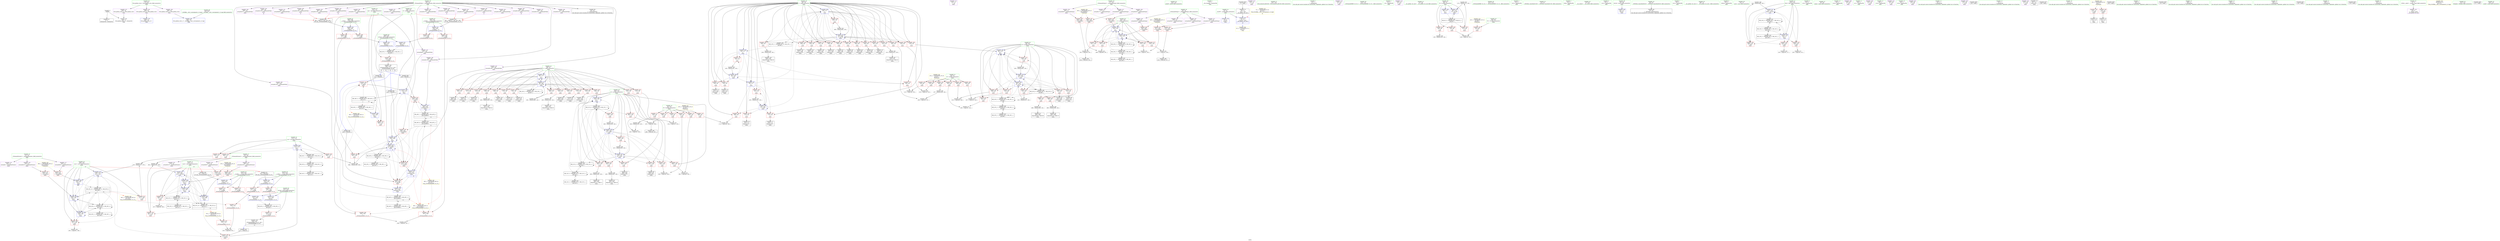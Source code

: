 digraph "SVFG" {
	label="SVFG";

	Node0x55c3255c89b0 [shape=record,color=grey,label="{NodeID: 0\nNullPtr}"];
	Node0x55c3255c89b0 -> Node0x55c3255f0c60[style=solid];
	Node0x55c3255c89b0 -> Node0x55c3255fec10[style=solid];
	Node0x55c3256579a0 [shape=record,color=black,label="{NodeID: 609\n494 = PHI(114, 395, 419, 442, )\n0th arg _ZSt3maxIxERKT_S2_S2_ }"];
	Node0x55c3256579a0 -> Node0x55c325600bf0[style=solid];
	Node0x55c3255fe870 [shape=record,color=red,label="{NodeID: 277\n532\<--531\n\<--\n_ZSt3minIxERKT_S2_S2_\n}"];
	Node0x55c3255fe870 -> Node0x55c32560a350[style=solid];
	Node0x55c3255f2620 [shape=record,color=red,label="{NodeID: 194\n428\<--94\n\<--i\nmain\n}"];
	Node0x55c3255f2620 -> Node0x55c3256098d0[style=solid];
	Node0x55c3255ef7b0 [shape=record,color=purple,label="{NodeID: 111\n119\<--11\n\<--.str\nmain\n}"];
	Node0x55c3255ed9a0 [shape=record,color=green,label="{NodeID: 28\n27\<--28\n_ZZ4mainE4typ2\<--_ZZ4mainE4typ2_field_insensitive\nGlob }"];
	Node0x55c3255ed9a0 -> Node0x55c3255f4c30[style=solid];
	Node0x55c3255ed9a0 -> Node0x55c3255f4d00[style=solid];
	Node0x55c3255ed9a0 -> Node0x55c3255f4dd0[style=solid];
	Node0x55c3255ed9a0 -> Node0x55c3255f4ea0[style=solid];
	Node0x55c3255f8b60 [shape=record,color=black,label="{NodeID: 388\n299 = PHI(190, 297, )\n}"];
	Node0x55c3255fffc0 [shape=record,color=blue,label="{NodeID: 305\n108\<--333\ncur1\<--\nmain\n}"];
	Node0x55c3255fffc0 -> Node0x55c3256258f0[style=dashed];
	Node0x55c3255f3ce0 [shape=record,color=red,label="{NodeID: 222\n398\<--98\n\<--i2\nmain\n}"];
	Node0x55c3255f3ce0 -> Node0x55c325608550[style=solid];
	Node0x55c3255f5790 [shape=record,color=purple,label="{NodeID: 139\n422\<--29\narrayidx131\<--_ZZ4mainE3dyn\nmain\n}"];
	Node0x55c3255f0280 [shape=record,color=green,label="{NodeID: 56\n143\<--144\nprintf\<--printf_field_insensitive\n}"];
	Node0x55c325609d50 [shape=record,color=grey,label="{NodeID: 416\n198 = cmp(195, 197, )\n}"];
	Node0x55c3255fd280 [shape=record,color=red,label="{NodeID: 250\n245\<--244\n\<--arrayidx45\nmain\n}"];
	Node0x55c3255fd280 -> Node0x55c3255ff7a0[style=solid];
	Node0x55c3255f6ee0 [shape=record,color=red,label="{NodeID: 167\n292\<--90\n\<--N\nmain\n}"];
	Node0x55c3255f6ee0 -> Node0x55c325609ed0[style=solid];
	Node0x55c3255f1ac0 [shape=record,color=black,label="{NodeID: 84\n264\<--263\nidxprom55\<--\nmain\n}"];
	Node0x55c3255e09a0 [shape=record,color=green,label="{NodeID: 1\n7\<--1\n__dso_handle\<--dummyObj\nGlob }"];
	Node0x55c325657d80 [shape=record,color=black,label="{NodeID: 610\n495 = PHI(212, 106, 425, 448, )\n1st arg _ZSt3maxIxERKT_S2_S2_ }"];
	Node0x55c325657d80 -> Node0x55c325600cc0[style=solid];
	Node0x55c3255fe940 [shape=record,color=blue,label="{NodeID: 278\n8\<--9\n_ZL2PI\<--\nGlob }"];
	Node0x55c3255f26f0 [shape=record,color=red,label="{NodeID: 195\n436\<--94\n\<--i\nmain\n}"];
	Node0x55c3255f26f0 -> Node0x55c3255ef060[style=solid];
	Node0x55c3255ef880 [shape=record,color=purple,label="{NodeID: 112\n120\<--13\n\<--.str.2\nmain\n}"];
	Node0x55c3255eda60 [shape=record,color=green,label="{NodeID: 29\n29\<--31\n_ZZ4mainE3dyn\<--_ZZ4mainE3dyn_field_insensitive\nGlob }"];
	Node0x55c3255eda60 -> Node0x55c3255f0d60[style=solid];
	Node0x55c3255eda60 -> Node0x55c3255f4f70[style=solid];
	Node0x55c3255eda60 -> Node0x55c3255f5040[style=solid];
	Node0x55c3255eda60 -> Node0x55c3255f5110[style=solid];
	Node0x55c3255eda60 -> Node0x55c3255f51e0[style=solid];
	Node0x55c3255eda60 -> Node0x55c3255f52b0[style=solid];
	Node0x55c3255eda60 -> Node0x55c3255f5380[style=solid];
	Node0x55c3255eda60 -> Node0x55c3255f5450[style=solid];
	Node0x55c3255eda60 -> Node0x55c3255f5520[style=solid];
	Node0x55c3255eda60 -> Node0x55c3255f55f0[style=solid];
	Node0x55c3255eda60 -> Node0x55c3255f56c0[style=solid];
	Node0x55c3255eda60 -> Node0x55c3255f5790[style=solid];
	Node0x55c3255eda60 -> Node0x55c3255f5860[style=solid];
	Node0x55c3255eda60 -> Node0x55c3255f5930[style=solid];
	Node0x55c3255eda60 -> Node0x55c3255f5a00[style=solid];
	Node0x55c3255eda60 -> Node0x55c3255f5ad0[style=solid];
	Node0x55c3255eda60 -> Node0x55c3255f5ba0[style=solid];
	Node0x55c3255eda60 -> Node0x55c3255f5c70[style=solid];
	Node0x55c3255eda60 -> Node0x55c3255f5d40[style=solid];
	Node0x55c3255eda60 -> Node0x55c3255f5e10[style=solid];
	Node0x55c3255eda60 -> Node0x55c3255f5ee0[style=solid];
	Node0x55c3255f9100 [shape=record,color=black,label="{NodeID: 389\n319 = PHI(190, 317, )\n}"];
	Node0x55c325600090 [shape=record,color=blue,label="{NodeID: 306\n100\<--340\nj2\<--inc88\nmain\n}"];
	Node0x55c325600090 -> Node0x55c3255f3f50[style=dashed];
	Node0x55c325600090 -> Node0x55c3255f4020[style=dashed];
	Node0x55c325600090 -> Node0x55c3255f40f0[style=dashed];
	Node0x55c325600090 -> Node0x55c3255f41c0[style=dashed];
	Node0x55c325600090 -> Node0x55c3255f4290[style=dashed];
	Node0x55c325600090 -> Node0x55c3255f4360[style=dashed];
	Node0x55c325600090 -> Node0x55c3255fc350[style=dashed];
	Node0x55c325600090 -> Node0x55c3255ffc80[style=dashed];
	Node0x55c325600090 -> Node0x55c325600160[style=dashed];
	Node0x55c325600090 -> Node0x55c32561cc00[style=dashed];
	Node0x55c325600090 -> Node0x55c3256235f0[style=dashed];
	Node0x55c3255f3db0 [shape=record,color=red,label="{NodeID: 223\n295\<--100\n\<--j2\nmain\n}"];
	Node0x55c3255f3db0 -> Node0x55c325609bd0[style=solid];
	Node0x55c3255f5860 [shape=record,color=purple,label="{NodeID: 140\n425\<--29\narrayidx133\<--_ZZ4mainE3dyn\nmain\n|{<s0>15}}"];
	Node0x55c3255f5860:s0 -> Node0x55c325657d80[style=solid,color=red];
	Node0x55c3255f0380 [shape=record,color=green,label="{NodeID: 57\n191\<--192\nllvm.memset.p0i8.i64\<--llvm.memset.p0i8.i64_field_insensitive\n}"];
	Node0x55c325609ed0 [shape=record,color=grey,label="{NodeID: 417\n293 = cmp(291, 292, )\n}"];
	Node0x55c3255fd350 [shape=record,color=red,label="{NodeID: 251\n251\<--250\n\<--arrayidx48\nmain\n}"];
	Node0x55c3255fd350 -> Node0x55c32560b3d0[style=solid];
	Node0x55c3255f6fb0 [shape=record,color=red,label="{NodeID: 168\n309\<--90\n\<--N\nmain\n}"];
	Node0x55c3255f6fb0 -> Node0x55c32560b6d0[style=solid];
	Node0x55c3255f1b90 [shape=record,color=black,label="{NodeID: 85\n271\<--270\nidxprom59\<--\nmain\n}"];
	Node0x55c3255e3a00 [shape=record,color=green,label="{NodeID: 2\n9\<--1\n\<--dummyObj\nCan only get source location for instruction, argument, global var or function.}"];
	Node0x55c325657f80 [shape=record,color=black,label="{NodeID: 611\n519 = PHI(108, )\n0th arg _ZSt3minIxERKT_S2_S2_ }"];
	Node0x55c325657f80 -> Node0x55c325600f30[style=solid];
	Node0x55c3255fea10 [shape=record,color=blue,label="{NodeID: 279\n548\<--43\nllvm.global_ctors_0\<--\nGlob }"];
	Node0x55c3255f27c0 [shape=record,color=red,label="{NodeID: 196\n443\<--94\n\<--i\nmain\n}"];
	Node0x55c3255f27c0 -> Node0x55c3255ef200[style=solid];
	Node0x55c3255ef950 [shape=record,color=purple,label="{NodeID: 113\n125\<--16\n\<--.str.3\nmain\n}"];
	Node0x55c3255edb60 [shape=record,color=green,label="{NodeID: 30\n42\<--46\nllvm.global_ctors\<--llvm.global_ctors_field_insensitive\nGlob }"];
	Node0x55c3255edb60 -> Node0x55c3255f6490[style=solid];
	Node0x55c3255edb60 -> Node0x55c3255f6590[style=solid];
	Node0x55c3255edb60 -> Node0x55c3255f6690[style=solid];
	Node0x55c3255f96a0 [shape=record,color=black,label="{NodeID: 390\n354 = PHI(190, 352, )\n}"];
	Node0x55c325600160 [shape=record,color=blue,label="{NodeID: 307\n100\<--357\nj2\<--inc97\nmain\n}"];
	Node0x55c325600160 -> Node0x55c3255f3f50[style=dashed];
	Node0x55c325600160 -> Node0x55c3255f4020[style=dashed];
	Node0x55c325600160 -> Node0x55c3255f40f0[style=dashed];
	Node0x55c325600160 -> Node0x55c3255f41c0[style=dashed];
	Node0x55c325600160 -> Node0x55c3255f4290[style=dashed];
	Node0x55c325600160 -> Node0x55c3255f4360[style=dashed];
	Node0x55c325600160 -> Node0x55c3255fc350[style=dashed];
	Node0x55c325600160 -> Node0x55c3255ffc80[style=dashed];
	Node0x55c325600160 -> Node0x55c325600160[style=dashed];
	Node0x55c325600160 -> Node0x55c32561cc00[style=dashed];
	Node0x55c325600160 -> Node0x55c3256235f0[style=dashed];
	Node0x55c3255f3e80 [shape=record,color=red,label="{NodeID: 224\n339\<--100\n\<--j2\nmain\n}"];
	Node0x55c3255f3e80 -> Node0x55c325609450[style=solid];
	Node0x55c3255f5930 [shape=record,color=purple,label="{NodeID: 141\n431\<--29\narrayidx137\<--_ZZ4mainE3dyn\nmain\n}"];
	Node0x55c3255f0480 [shape=record,color=green,label="{NodeID: 58\n214\<--215\n_ZSt3maxIxERKT_S2_S2_\<--_ZSt3maxIxERKT_S2_S2__field_insensitive\n}"];
	Node0x55c325630100 [shape=record,color=black,label="{NodeID: 501\nMR_50V_3 = PHI(MR_50V_4, MR_50V_2, )\npts\{497 \}\n}"];
	Node0x55c325630100 -> Node0x55c3255fdde0[style=dashed];
	Node0x55c32560a050 [shape=record,color=grey,label="{NodeID: 418\n205 = cmp(202, 204, )\n}"];
	Node0x55c3255fd420 [shape=record,color=red,label="{NodeID: 252\n258\<--257\n\<--arrayidx52\nmain\n}"];
	Node0x55c3255fd420 -> Node0x55c3255ff870[style=solid];
	Node0x55c3255f7080 [shape=record,color=red,label="{NodeID: 169\n326\<--90\n\<--N\nmain\n}"];
	Node0x55c3255f7080 -> Node0x55c32560a4d0[style=solid];
	Node0x55c3255f1c60 [shape=record,color=black,label="{NodeID: 86\n283\<--282\nidxprom63\<--\nmain\n}"];
	Node0x55c3255e5f70 [shape=record,color=green,label="{NodeID: 3\n11\<--1\n.str\<--dummyObj\nGlob }"];
	Node0x55c3255feb10 [shape=record,color=blue,label="{NodeID: 280\n549\<--44\nllvm.global_ctors_1\<--_GLOBAL__sub_I_sourspinach_2_0.cpp\nGlob }"];
	Node0x55c3255f2890 [shape=record,color=red,label="{NodeID: 197\n451\<--94\n\<--i\nmain\n}"];
	Node0x55c3255f2890 -> Node0x55c3255ef3a0[style=solid];
	Node0x55c3255efa20 [shape=record,color=purple,label="{NodeID: 114\n126\<--18\n\<--.str.4\nmain\n}"];
	Node0x55c3255edc60 [shape=record,color=green,label="{NodeID: 31\n47\<--48\n__cxx_global_var_init\<--__cxx_global_var_init_field_insensitive\n}"];
	Node0x55c3255f9c40 [shape=record,color=grey,label="{NodeID: 391\n474 = Binary(473, 140, )\n}"];
	Node0x55c3255f9c40 -> Node0x55c325600b20[style=solid];
	Node0x55c325600230 [shape=record,color=blue,label="{NodeID: 308\n110\<--368\ncur2\<--\nmain\n}"];
	Node0x55c325600230 -> Node0x55c32562b2f0[style=dashed];
	Node0x55c3255f3f50 [shape=record,color=red,label="{NodeID: 225\n343\<--100\n\<--j2\nmain\n}"];
	Node0x55c3255f3f50 -> Node0x55c32560b850[style=solid];
	Node0x55c3255f5a00 [shape=record,color=purple,label="{NodeID: 142\n434\<--29\narrayidx139\<--_ZZ4mainE3dyn\nmain\n}"];
	Node0x55c3255f5a00 -> Node0x55c3256007e0[style=solid];
	Node0x55c3255f0580 [shape=record,color=green,label="{NodeID: 59\n372\<--373\n_ZSt3minIxERKT_S2_S2_\<--_ZSt3minIxERKT_S2_S2__field_insensitive\n}"];
	Node0x55c32560a1d0 [shape=record,color=grey,label="{NodeID: 419\n268 = cmp(266, 267, )\n}"];
	Node0x55c3255fd4f0 [shape=record,color=red,label="{NodeID: 253\n266\<--265\n\<--arrayidx56\nmain\n}"];
	Node0x55c3255fd4f0 -> Node0x55c32560a1d0[style=solid];
	Node0x55c3255f7150 [shape=record,color=red,label="{NodeID: 170\n169\<--92\n\<--M\nmain\n}"];
	Node0x55c3255f7150 -> Node0x55c32560a950[style=solid];
	Node0x55c3255f1d30 [shape=record,color=black,label="{NodeID: 87\n286\<--285\nidxprom65\<--\nmain\n}"];
	Node0x55c3255c7e00 [shape=record,color=green,label="{NodeID: 4\n13\<--1\n.str.2\<--dummyObj\nGlob }"];
	Node0x55c3255fec10 [shape=record,color=blue, style = dotted,label="{NodeID: 281\n550\<--3\nllvm.global_ctors_2\<--dummyVal\nGlob }"];
	Node0x55c3255f2960 [shape=record,color=red,label="{NodeID: 198\n465\<--94\n\<--i\nmain\n}"];
	Node0x55c3255f2960 -> Node0x55c3256086d0[style=solid];
	Node0x55c3255efaf0 [shape=record,color=purple,label="{NodeID: 115\n155\<--21\narrayidx\<--_ZZ4mainE4num1\nmain\n}"];
	Node0x55c3255edd60 [shape=record,color=green,label="{NodeID: 32\n51\<--52\n_ZNSt8ios_base4InitC1Ev\<--_ZNSt8ios_base4InitC1Ev_field_insensitive\n}"];
	Node0x55c3255f9dc0 [shape=record,color=grey,label="{NodeID: 392\n322 = Binary(321, 140, )\n}"];
	Node0x55c3255f9dc0 -> Node0x55c3255ffef0[style=solid];
	Node0x55c325600300 [shape=record,color=blue,label="{NodeID: 309\n112\<--374\ncur\<--\nmain\n}"];
	Node0x55c325600300 -> Node0x55c3255fcda0[style=dashed];
	Node0x55c325600300 -> Node0x55c3255fce70[style=dashed];
	Node0x55c325600300 -> Node0x55c3255fcf40[style=dashed];
	Node0x55c325600300 -> Node0x55c3256249f0[style=dashed];
	Node0x55c3255f4020 [shape=record,color=red,label="{NodeID: 226\n347\<--100\n\<--j2\nmain\n}"];
	Node0x55c3255f4020 -> Node0x55c3255f1fa0[style=solid];
	Node0x55c3255f5ad0 [shape=record,color=purple,label="{NodeID: 143\n438\<--29\narrayidx141\<--_ZZ4mainE3dyn\nmain\n}"];
	Node0x55c3255f0680 [shape=record,color=green,label="{NodeID: 60\n496\<--497\nretval\<--retval_field_insensitive\n_ZSt3maxIxERKT_S2_S2_\n}"];
	Node0x55c3255f0680 -> Node0x55c3255fdde0[style=solid];
	Node0x55c3255f0680 -> Node0x55c325600d90[style=solid];
	Node0x55c3255f0680 -> Node0x55c325600e60[style=solid];
	Node0x55c32560a350 [shape=record,color=grey,label="{NodeID: 420\n533 = cmp(530, 532, )\n}"];
	Node0x55c3255fd5c0 [shape=record,color=red,label="{NodeID: 254\n273\<--272\n\<--arrayidx60\nmain\n}"];
	Node0x55c3255fd5c0 -> Node0x55c3255ffa10[style=solid];
	Node0x55c3255f7220 [shape=record,color=red,label="{NodeID: 171\n203\<--92\n\<--M\nmain\n}"];
	Node0x55c3255f7220 -> Node0x55c3255fa0c0[style=solid];
	Node0x55c3255f1e00 [shape=record,color=black,label="{NodeID: 88\n313\<--312\nidxprom75\<--\nmain\n}"];
	Node0x55c3255c84f0 [shape=record,color=green,label="{NodeID: 5\n15\<--1\nstdin\<--dummyObj\nGlob }"];
	Node0x55c32561eff0 [shape=record,color=black,label="{NodeID: 448\nMR_8V_3 = PHI(MR_8V_4, MR_8V_2, )\npts\{87 \}\n}"];
	Node0x55c32561eff0 -> Node0x55c3255f6930[style=dashed];
	Node0x55c32561eff0 -> Node0x55c3255f6a00[style=dashed];
	Node0x55c32561eff0 -> Node0x55c3255f6ad0[style=dashed];
	Node0x55c32561eff0 -> Node0x55c325600b20[style=dashed];
	Node0x55c3255fed10 [shape=record,color=blue,label="{NodeID: 282\n8\<--76\n_ZL2PI\<--conv\n__cxx_global_var_init.1\n|{<s0>19}}"];
	Node0x55c3255fed10:s0 -> Node0x55c32563a520[style=dashed,color=blue];
	Node0x55c3255f2a30 [shape=record,color=red,label="{NodeID: 199\n202\<--96\n\<--j\nmain\n}"];
	Node0x55c3255f2a30 -> Node0x55c32560a050[style=solid];
	Node0x55c3255f44e0 [shape=record,color=purple,label="{NodeID: 116\n257\<--21\narrayidx52\<--_ZZ4mainE4num1\nmain\n}"];
	Node0x55c3255f44e0 -> Node0x55c3255fd420[style=solid];
	Node0x55c3255ede60 [shape=record,color=green,label="{NodeID: 33\n57\<--58\n__cxa_atexit\<--__cxa_atexit_field_insensitive\n}"];
	Node0x55c3255f9f40 [shape=record,color=grey,label="{NodeID: 393\n197 = Binary(196, 140, )\n}"];
	Node0x55c3255f9f40 -> Node0x55c325609d50[style=solid];
	Node0x55c3256003d0 [shape=record,color=blue,label="{NodeID: 310\n108\<--378\ncur1\<--sub\nmain\n}"];
	Node0x55c3256003d0 -> Node0x55c3255fca60[style=dashed];
	Node0x55c3256003d0 -> Node0x55c3255ff870[style=dashed];
	Node0x55c3256003d0 -> Node0x55c3255ff940[style=dashed];
	Node0x55c3256003d0 -> Node0x55c3255fffc0[style=dashed];
	Node0x55c3256003d0 -> Node0x55c3256258f0[style=dashed];
	Node0x55c3256003d0 -> Node0x55c3256294f0[style=dashed];
	Node0x55c3255f40f0 [shape=record,color=red,label="{NodeID: 227\n356\<--100\n\<--j2\nmain\n}"];
	Node0x55c3255f40f0 -> Node0x55c3256092d0[style=solid];
	Node0x55c3255f5ba0 [shape=record,color=purple,label="{NodeID: 144\n442\<--29\narrayidx144\<--_ZZ4mainE3dyn\nmain\n|{<s0>16}}"];
	Node0x55c3255f5ba0:s0 -> Node0x55c3256579a0[style=solid,color=red];
	Node0x55c3255f0750 [shape=record,color=green,label="{NodeID: 61\n498\<--499\n__a.addr\<--__a.addr_field_insensitive\n_ZSt3maxIxERKT_S2_S2_\n}"];
	Node0x55c3255f0750 -> Node0x55c3255fdeb0[style=solid];
	Node0x55c3255f0750 -> Node0x55c3255fdf80[style=solid];
	Node0x55c3255f0750 -> Node0x55c325600bf0[style=solid];
	Node0x55c32560a4d0 [shape=record,color=grey,label="{NodeID: 421\n327 = cmp(325, 326, )\n}"];
	Node0x55c3255fd690 [shape=record,color=red,label="{NodeID: 255\n288\<--287\n\<--arrayidx66\nmain\n}"];
	Node0x55c3255fd690 -> Node0x55c3255ffd50[style=solid];
	Node0x55c3255f72f0 [shape=record,color=red,label="{NodeID: 172\n223\<--92\n\<--M\nmain\n}"];
	Node0x55c3255f72f0 -> Node0x55c32560bcd0[style=solid];
	Node0x55c3255f1ed0 [shape=record,color=black,label="{NodeID: 89\n331\<--330\nidxprom83\<--\nmain\n}"];
	Node0x55c3255cbf90 [shape=record,color=green,label="{NodeID: 6\n16\<--1\n.str.3\<--dummyObj\nGlob }"];
	Node0x55c32561f4f0 [shape=record,color=black,label="{NodeID: 449\nMR_16V_2 = PHI(MR_16V_10, MR_16V_1, )\npts\{95 \}\n}"];
	Node0x55c32561f4f0 -> Node0x55c3255fef80[style=dashed];
	Node0x55c3255fede0 [shape=record,color=blue,label="{NodeID: 283\n84\<--117\nretval\<--\nmain\n}"];
	Node0x55c3255f2b00 [shape=record,color=red,label="{NodeID: 200\n210\<--96\n\<--j\nmain\n}"];
	Node0x55c3255f2b00 -> Node0x55c3255f16b0[style=solid];
	Node0x55c3255f45b0 [shape=record,color=purple,label="{NodeID: 117\n332\<--21\narrayidx84\<--_ZZ4mainE4num1\nmain\n}"];
	Node0x55c3255f45b0 -> Node0x55c3255fd830[style=solid];
	Node0x55c3255edf60 [shape=record,color=green,label="{NodeID: 34\n56\<--62\n_ZNSt8ios_base4InitD1Ev\<--_ZNSt8ios_base4InitD1Ev_field_insensitive\n}"];
	Node0x55c3255edf60 -> Node0x55c3255f0e60[style=solid];
	Node0x55c3255fa0c0 [shape=record,color=grey,label="{NodeID: 394\n204 = Binary(203, 140, )\n}"];
	Node0x55c3255fa0c0 -> Node0x55c32560a050[style=solid];
	Node0x55c3256004a0 [shape=record,color=blue,label="{NodeID: 311\n110\<--382\ncur2\<--sub106\nmain\n}"];
	Node0x55c3256004a0 -> Node0x55c3255fcc00[style=dashed];
	Node0x55c3256004a0 -> Node0x55c3255ffa10[style=dashed];
	Node0x55c3256004a0 -> Node0x55c3255ffae0[style=dashed];
	Node0x55c3256004a0 -> Node0x55c325600230[style=dashed];
	Node0x55c3256004a0 -> Node0x55c3256299f0[style=dashed];
	Node0x55c3256004a0 -> Node0x55c32562b2f0[style=dashed];
	Node0x55c3255f41c0 [shape=record,color=red,label="{NodeID: 228\n360\<--100\n\<--j2\nmain\n}"];
	Node0x55c3255f41c0 -> Node0x55c32560a650[style=solid];
	Node0x55c3255f5c70 [shape=record,color=purple,label="{NodeID: 145\n445\<--29\narrayidx146\<--_ZZ4mainE3dyn\nmain\n}"];
	Node0x55c3255f0820 [shape=record,color=green,label="{NodeID: 62\n500\<--501\n__b.addr\<--__b.addr_field_insensitive\n_ZSt3maxIxERKT_S2_S2_\n}"];
	Node0x55c3255f0820 -> Node0x55c3255fe050[style=solid];
	Node0x55c3255f0820 -> Node0x55c3255fe120[style=solid];
	Node0x55c3255f0820 -> Node0x55c325600cc0[style=solid];
	Node0x55c32560a650 [shape=record,color=grey,label="{NodeID: 422\n362 = cmp(360, 361, )\n}"];
	Node0x55c3255fd760 [shape=record,color=red,label="{NodeID: 256\n315\<--314\n\<--arrayidx76\nmain\n}"];
	Node0x55c3255fd760 -> Node0x55c32560b9d0[style=solid];
	Node0x55c3255f73c0 [shape=record,color=red,label="{NodeID: 173\n296\<--92\n\<--M\nmain\n}"];
	Node0x55c3255f73c0 -> Node0x55c325609bd0[style=solid];
	Node0x55c3255f1fa0 [shape=record,color=black,label="{NodeID: 90\n348\<--347\nidxprom92\<--\nmain\n}"];
	Node0x55c3255cc050 [shape=record,color=green,label="{NodeID: 7\n18\<--1\n.str.4\<--dummyObj\nGlob }"];
	Node0x55c325636130 [shape=record,color=yellow,style=double,label="{NodeID: 533\n38V_1 = ENCHI(MR_38V_0)\npts\{220000 \}\nFun[main]}"];
	Node0x55c325636130 -> Node0x55c3255fd420[style=dashed];
	Node0x55c325636130 -> Node0x55c3255fd830[style=dashed];
	Node0x55c32561f9f0 [shape=record,color=black,label="{NodeID: 450\nMR_18V_2 = PHI(MR_18V_3, MR_18V_1, )\npts\{97 \}\n}"];
	Node0x55c32561f9f0 -> Node0x55c3255ff460[style=dashed];
	Node0x55c32561f9f0 -> Node0x55c32561f9f0[style=dashed];
	Node0x55c3255feeb0 [shape=record,color=blue,label="{NodeID: 284\n86\<--117\ntt\<--\nmain\n}"];
	Node0x55c3255feeb0 -> Node0x55c32561eff0[style=dashed];
	Node0x55c3255f2bd0 [shape=record,color=red,label="{NodeID: 201\n222\<--96\n\<--j\nmain\n}"];
	Node0x55c3255f2bd0 -> Node0x55c32560bcd0[style=solid];
	Node0x55c3255f4680 [shape=record,color=purple,label="{NodeID: 118\n158\<--23\narrayidx9\<--_ZZ4mainE4typ1\nmain\n}"];
	Node0x55c3255ee060 [shape=record,color=green,label="{NodeID: 35\n69\<--70\n__cxx_global_var_init.1\<--__cxx_global_var_init.1_field_insensitive\n}"];
	Node0x55c3255fa240 [shape=record,color=grey,label="{NodeID: 395\n414 = Binary(413, 140, )\n}"];
	Node0x55c3255fa240 -> Node0x55c3255eeb80[style=solid];
	Node0x55c325600570 [shape=record,color=blue,label="{NodeID: 312\n106\<--386\nd\<--add107\nmain\n|{|<s7>14}}"];
	Node0x55c325600570 -> Node0x55c3255fc990[style=dashed];
	Node0x55c325600570 -> Node0x55c3255fdb70[style=dashed];
	Node0x55c325600570 -> Node0x55c3255fdc40[style=dashed];
	Node0x55c325600570 -> Node0x55c3255fdd10[style=dashed];
	Node0x55c325600570 -> Node0x55c3255ffd50[style=dashed];
	Node0x55c325600570 -> Node0x55c325600570[style=dashed];
	Node0x55c325600570 -> Node0x55c325628ff0[style=dashed];
	Node0x55c325600570:s7 -> Node0x55c325636590[style=dashed,color=red];
	Node0x55c3255f4290 [shape=record,color=red,label="{NodeID: 229\n365\<--100\n\<--j2\nmain\n}"];
	Node0x55c3255f4290 -> Node0x55c3255f2070[style=solid];
	Node0x55c3255f5d40 [shape=record,color=purple,label="{NodeID: 146\n448\<--29\narrayidx148\<--_ZZ4mainE3dyn\nmain\n|{<s0>16}}"];
	Node0x55c3255f5d40:s0 -> Node0x55c325657d80[style=solid,color=red];
	Node0x55c3255f08f0 [shape=record,color=green,label="{NodeID: 63\n521\<--522\nretval\<--retval_field_insensitive\n_ZSt3minIxERKT_S2_S2_\n}"];
	Node0x55c3255f08f0 -> Node0x55c3255fe390[style=solid];
	Node0x55c3255f08f0 -> Node0x55c3256010d0[style=solid];
	Node0x55c3255f08f0 -> Node0x55c3256011a0[style=solid];
	Node0x55c32560a7d0 [shape=record,color=grey,label="{NodeID: 423\n337 = cmp(336, 186, )\n}"];
	Node0x55c3255fd830 [shape=record,color=red,label="{NodeID: 257\n333\<--332\n\<--arrayidx84\nmain\n}"];
	Node0x55c3255fd830 -> Node0x55c3255fffc0[style=solid];
	Node0x55c3255f7490 [shape=record,color=red,label="{NodeID: 174\n344\<--92\n\<--M\nmain\n}"];
	Node0x55c3255f7490 -> Node0x55c32560b850[style=solid];
	Node0x55c3255f2070 [shape=record,color=black,label="{NodeID: 91\n366\<--365\nidxprom102\<--\nmain\n}"];
	Node0x55c3255cc110 [shape=record,color=green,label="{NodeID: 8\n20\<--1\nstdout\<--dummyObj\nGlob }"];
	Node0x55c325636210 [shape=record,color=yellow,style=double,label="{NodeID: 534\n40V_1 = ENCHI(MR_40V_0)\npts\{240000 \}\nFun[main]}"];
	Node0x55c325636210 -> Node0x55c3255fd1b0[style=dashed];
	Node0x55c325636210 -> Node0x55c3255fd350[style=dashed];
	Node0x55c325636210 -> Node0x55c3255fd760[style=dashed];
	Node0x55c32561fef0 [shape=record,color=black,label="{NodeID: 451\nMR_20V_2 = PHI(MR_20V_3, MR_20V_1, )\npts\{99 \}\n}"];
	Node0x55c32561fef0 -> Node0x55c32561c9e0[style=dashed];
	Node0x55c3255fef80 [shape=record,color=blue,label="{NodeID: 285\n94\<--117\ni\<--\nmain\n}"];
	Node0x55c3255fef80 -> Node0x55c3255f7630[style=dashed];
	Node0x55c3255fef80 -> Node0x55c3255f7700[style=dashed];
	Node0x55c3255fef80 -> Node0x55c3255f77d0[style=dashed];
	Node0x55c3255fef80 -> Node0x55c3255f78a0[style=dashed];
	Node0x55c3255fef80 -> Node0x55c3255ff050[style=dashed];
	Node0x55c3255fef80 -> Node0x55c3255ff120[style=dashed];
	Node0x55c3255f2ca0 [shape=record,color=red,label="{NodeID: 202\n242\<--96\n\<--j\nmain\n}"];
	Node0x55c3255f2ca0 -> Node0x55c3255f1850[style=solid];
	Node0x55c3255f4750 [shape=record,color=purple,label="{NodeID: 119\n238\<--23\narrayidx43\<--_ZZ4mainE4typ1\nmain\n}"];
	Node0x55c3255f4750 -> Node0x55c3255fd1b0[style=solid];
	Node0x55c3255ee160 [shape=record,color=green,label="{NodeID: 36\n74\<--75\nacos\<--acos_field_insensitive\n}"];
	Node0x55c325607f50 [shape=record,color=grey,label="{NodeID: 396\n410 = Binary(409, 140, )\n}"];
	Node0x55c325607f50 -> Node0x55c325600710[style=solid];
	Node0x55c325600640 [shape=record,color=blue,label="{NodeID: 313\n405\<--397\narrayidx120\<--\nmain\n}"];
	Node0x55c325600640 -> Node0x55c325624ef0[style=dashed];
	Node0x55c3255f4360 [shape=record,color=red,label="{NodeID: 230\n392\<--100\n\<--j2\nmain\n}"];
	Node0x55c3255f4360 -> Node0x55c325609750[style=solid];
	Node0x55c3255f5e10 [shape=record,color=purple,label="{NodeID: 147\n453\<--29\narrayidx151\<--_ZZ4mainE3dyn\nmain\n}"];
	Node0x55c3255f09c0 [shape=record,color=green,label="{NodeID: 64\n523\<--524\n__a.addr\<--__a.addr_field_insensitive\n_ZSt3minIxERKT_S2_S2_\n}"];
	Node0x55c3255f09c0 -> Node0x55c3255fe460[style=solid];
	Node0x55c3255f09c0 -> Node0x55c3255fe530[style=solid];
	Node0x55c3255f09c0 -> Node0x55c325600f30[style=solid];
	Node0x55c32560a950 [shape=record,color=grey,label="{NodeID: 424\n170 = cmp(168, 169, )\n}"];
	Node0x55c3255fd900 [shape=record,color=red,label="{NodeID: 258\n350\<--349\n\<--arrayidx93\nmain\n}"];
	Node0x55c3255fd900 -> Node0x55c32560b550[style=solid];
	Node0x55c3255f7560 [shape=record,color=red,label="{NodeID: 175\n361\<--92\n\<--M\nmain\n}"];
	Node0x55c3255f7560 -> Node0x55c32560a650[style=solid];
	Node0x55c3255f2140 [shape=record,color=black,label="{NodeID: 92\n390\<--389\nidxprom109\<--add108\nmain\n}"];
	Node0x55c3255cc1d0 [shape=record,color=green,label="{NodeID: 9\n32\<--1\n.str.5\<--dummyObj\nGlob }"];
	Node0x55c3256362f0 [shape=record,color=yellow,style=double,label="{NodeID: 535\n42V_1 = ENCHI(MR_42V_0)\npts\{260000 \}\nFun[main]}"];
	Node0x55c3256362f0 -> Node0x55c3255fd5c0[style=dashed];
	Node0x55c3256362f0 -> Node0x55c3255fd9d0[style=dashed];
	Node0x55c3256203f0 [shape=record,color=black,label="{NodeID: 452\nMR_22V_2 = PHI(MR_22V_3, MR_22V_1, )\npts\{101 \}\n}"];
	Node0x55c3256203f0 -> Node0x55c32561cad0[style=dashed];
	Node0x55c3255ff050 [shape=record,color=blue,label="{NodeID: 286\n94\<--163\ni\<--inc\nmain\n}"];
	Node0x55c3255ff050 -> Node0x55c3255f7630[style=dashed];
	Node0x55c3255ff050 -> Node0x55c3255f7700[style=dashed];
	Node0x55c3255ff050 -> Node0x55c3255f77d0[style=dashed];
	Node0x55c3255ff050 -> Node0x55c3255f78a0[style=dashed];
	Node0x55c3255ff050 -> Node0x55c3255ff050[style=dashed];
	Node0x55c3255ff050 -> Node0x55c3255ff120[style=dashed];
	Node0x55c3255f2d70 [shape=record,color=red,label="{NodeID: 203\n263\<--96\n\<--j\nmain\n}"];
	Node0x55c3255f2d70 -> Node0x55c3255f1ac0[style=solid];
	Node0x55c3255f4820 [shape=record,color=purple,label="{NodeID: 120\n250\<--23\narrayidx48\<--_ZZ4mainE4typ1\nmain\n}"];
	Node0x55c3255f4820 -> Node0x55c3255fd350[style=solid];
	Node0x55c3255ee260 [shape=record,color=green,label="{NodeID: 37\n81\<--82\nmain\<--main_field_insensitive\n}"];
	Node0x55c325628ff0 [shape=record,color=black,label="{NodeID: 480\nMR_28V_4 = PHI(MR_28V_5, MR_28V_3, )\npts\{107 \}\n}"];
	Node0x55c325628ff0 -> Node0x55c3255fd0e0[style=dashed];
	Node0x55c325628ff0 -> Node0x55c3255fdc40[style=dashed];
	Node0x55c325628ff0 -> Node0x55c3255fdd10[style=dashed];
	Node0x55c325628ff0 -> Node0x55c3255ffd50[style=dashed];
	Node0x55c325628ff0 -> Node0x55c3256212f0[style=dashed];
	Node0x55c325628ff0 -> Node0x55c325628ff0[style=dashed];
	Node0x55c3256080d0 [shape=record,color=grey,label="{NodeID: 397\n461 = Binary(460, 140, )\n}"];
	Node0x55c3256080d0 -> Node0x55c325600980[style=solid];
	Node0x55c325600710 [shape=record,color=blue,label="{NodeID: 314\n102\<--410\nfirst\<--inc123\nmain\n}"];
	Node0x55c325600710 -> Node0x55c3255fc3e0[style=dashed];
	Node0x55c325600710 -> Node0x55c3255fc4b0[style=dashed];
	Node0x55c325600710 -> Node0x55c3255fc580[style=dashed];
	Node0x55c325600710 -> Node0x55c325600710[style=dashed];
	Node0x55c325600710 -> Node0x55c32561ccf0[style=dashed];
	Node0x55c3255fc350 [shape=record,color=red,label="{NodeID: 231\n402\<--100\n\<--j2\nmain\n}"];
	Node0x55c3255fc350 -> Node0x55c325608250[style=solid];
	Node0x55c3255f5ee0 [shape=record,color=purple,label="{NodeID: 148\n457\<--29\narrayidx154\<--_ZZ4mainE3dyn\nmain\n}"];
	Node0x55c3255f5ee0 -> Node0x55c3256008b0[style=solid];
	Node0x55c3255f0a90 [shape=record,color=green,label="{NodeID: 65\n525\<--526\n__b.addr\<--__b.addr_field_insensitive\n_ZSt3minIxERKT_S2_S2_\n}"];
	Node0x55c3255f0a90 -> Node0x55c3255fe600[style=solid];
	Node0x55c3255f0a90 -> Node0x55c3255fe6d0[style=solid];
	Node0x55c3255f0a90 -> Node0x55c325601000[style=solid];
	Node0x55c32560aad0 [shape=record,color=grey,label="{NodeID: 425\n151 = cmp(149, 150, )\n}"];
	Node0x55c3255fd9d0 [shape=record,color=red,label="{NodeID: 259\n368\<--367\n\<--arrayidx103\nmain\n}"];
	Node0x55c3255fd9d0 -> Node0x55c325600230[style=solid];
	Node0x55c3255f7630 [shape=record,color=red,label="{NodeID: 176\n149\<--94\n\<--i\nmain\n}"];
	Node0x55c3255f7630 -> Node0x55c32560aad0[style=solid];
	Node0x55c3255f2210 [shape=record,color=black,label="{NodeID: 93\n394\<--393\nidxprom112\<--add111\nmain\n}"];
	Node0x55c3255cbbc0 [shape=record,color=green,label="{NodeID: 10\n34\<--1\n.str.6\<--dummyObj\nGlob }"];
	Node0x55c3256363d0 [shape=record,color=yellow,style=double,label="{NodeID: 536\n44V_1 = ENCHI(MR_44V_0)\npts\{280000 \}\nFun[main]}"];
	Node0x55c3256363d0 -> Node0x55c3255fd280[style=dashed];
	Node0x55c3256363d0 -> Node0x55c3255fd4f0[style=dashed];
	Node0x55c3256363d0 -> Node0x55c3255fd900[style=dashed];
	Node0x55c3256208f0 [shape=record,color=black,label="{NodeID: 453\nMR_24V_2 = PHI(MR_24V_3, MR_24V_1, )\npts\{103 \}\n}"];
	Node0x55c3256208f0 -> Node0x55c32562d430[style=dashed];
	Node0x55c3255ff120 [shape=record,color=blue,label="{NodeID: 287\n94\<--117\ni\<--\nmain\n}"];
	Node0x55c3255ff120 -> Node0x55c3255f7970[style=dashed];
	Node0x55c3255ff120 -> Node0x55c3255f7a40[style=dashed];
	Node0x55c3255ff120 -> Node0x55c3255f7b10[style=dashed];
	Node0x55c3255ff120 -> Node0x55c3255f7be0[style=dashed];
	Node0x55c3255ff120 -> Node0x55c3255ff1f0[style=dashed];
	Node0x55c3255ff120 -> Node0x55c3255ff390[style=dashed];
	Node0x55c3255f2e40 [shape=record,color=red,label="{NodeID: 204\n270\<--96\n\<--j\nmain\n}"];
	Node0x55c3255f2e40 -> Node0x55c3255f1b90[style=solid];
	Node0x55c3255f48f0 [shape=record,color=purple,label="{NodeID: 121\n314\<--23\narrayidx76\<--_ZZ4mainE4typ1\nmain\n}"];
	Node0x55c3255f48f0 -> Node0x55c3255fd760[style=solid];
	Node0x55c3255ee360 [shape=record,color=green,label="{NodeID: 38\n84\<--85\nretval\<--retval_field_insensitive\nmain\n}"];
	Node0x55c3255ee360 -> Node0x55c3255fede0[style=solid];
	Node0x55c3256294f0 [shape=record,color=black,label="{NodeID: 481\nMR_30V_4 = PHI(MR_30V_5, MR_30V_3, )\npts\{109 \}\n}"];
	Node0x55c3256294f0 -> Node0x55c3255ff870[style=dashed];
	Node0x55c3256294f0 -> Node0x55c3255ff940[style=dashed];
	Node0x55c3256294f0 -> Node0x55c3256217f0[style=dashed];
	Node0x55c3256294f0 -> Node0x55c3256294f0[style=dashed];
	Node0x55c325608250 [shape=record,color=grey,label="{NodeID: 398\n403 = Binary(402, 140, )\n}"];
	Node0x55c325608250 -> Node0x55c3255f23b0[style=solid];
	Node0x55c3256007e0 [shape=record,color=blue,label="{NodeID: 315\n434\<--427\narrayidx139\<--\nmain\n|{|<s2>16}}"];
	Node0x55c3256007e0 -> Node0x55c3255fdd10[style=dashed];
	Node0x55c3256007e0 -> Node0x55c3256008b0[style=dashed];
	Node0x55c3256007e0:s2 -> Node0x55c325636a20[style=dashed,color=red];
	Node0x55c3255fc3e0 [shape=record,color=red,label="{NodeID: 232\n229\<--102\n\<--first\nmain\n}"];
	Node0x55c3255fc3e0 -> Node0x55c32560add0[style=solid];
	Node0x55c3255f5fb0 [shape=record,color=purple,label="{NodeID: 149\n128\<--32\n\<--.str.5\nmain\n}"];
	Node0x55c3255f0b60 [shape=record,color=green,label="{NodeID: 66\n44\<--543\n_GLOBAL__sub_I_sourspinach_2_0.cpp\<--_GLOBAL__sub_I_sourspinach_2_0.cpp_field_insensitive\n}"];
	Node0x55c3255f0b60 -> Node0x55c3255feb10[style=solid];
	Node0x55c32560ac50 [shape=record,color=grey,label="{NodeID: 426\n136 = cmp(134, 135, )\n}"];
	Node0x55c3255fdaa0 [shape=record,color=red,label="{NodeID: 260\n374\<--371\n\<--call105\nmain\n}"];
	Node0x55c3255fdaa0 -> Node0x55c325600300[style=solid];
	Node0x55c3255f7700 [shape=record,color=red,label="{NodeID: 177\n153\<--94\n\<--i\nmain\n}"];
	Node0x55c3255f7700 -> Node0x55c3255f12a0[style=solid];
	Node0x55c3255f22e0 [shape=record,color=black,label="{NodeID: 94\n400\<--399\nidxprom116\<--add115\nmain\n}"];
	Node0x55c3255cbcc0 [shape=record,color=green,label="{NodeID: 11\n36\<--1\n.str.7\<--dummyObj\nGlob }"];
	Node0x55c325620df0 [shape=record,color=black,label="{NodeID: 454\nMR_26V_2 = PHI(MR_26V_3, MR_26V_1, )\npts\{105 \}\n}"];
	Node0x55c325620df0 -> Node0x55c32562d900[style=dashed];
	Node0x55c3255ff1f0 [shape=record,color=blue,label="{NodeID: 288\n94\<--182\ni\<--inc20\nmain\n}"];
	Node0x55c3255ff1f0 -> Node0x55c3255f7970[style=dashed];
	Node0x55c3255ff1f0 -> Node0x55c3255f7a40[style=dashed];
	Node0x55c3255ff1f0 -> Node0x55c3255f7b10[style=dashed];
	Node0x55c3255ff1f0 -> Node0x55c3255f7be0[style=dashed];
	Node0x55c3255ff1f0 -> Node0x55c3255ff1f0[style=dashed];
	Node0x55c3255ff1f0 -> Node0x55c3255ff390[style=dashed];
	Node0x55c3255f2f10 [shape=record,color=red,label="{NodeID: 205\n280\<--96\n\<--j\nmain\n}"];
	Node0x55c3255f2f10 -> Node0x55c3255ffc80[style=solid];
	Node0x55c3255f49c0 [shape=record,color=purple,label="{NodeID: 122\n174\<--25\narrayidx15\<--_ZZ4mainE4num2\nmain\n}"];
	Node0x55c3255ee430 [shape=record,color=green,label="{NodeID: 39\n86\<--87\ntt\<--tt_field_insensitive\nmain\n}"];
	Node0x55c3255ee430 -> Node0x55c3255f6930[style=solid];
	Node0x55c3255ee430 -> Node0x55c3255f6a00[style=solid];
	Node0x55c3255ee430 -> Node0x55c3255f6ad0[style=solid];
	Node0x55c3255ee430 -> Node0x55c3255feeb0[style=solid];
	Node0x55c3255ee430 -> Node0x55c325600b20[style=solid];
	Node0x55c3256299f0 [shape=record,color=black,label="{NodeID: 482\nMR_32V_4 = PHI(MR_32V_5, MR_32V_3, )\npts\{111 \}\n}"];
	Node0x55c3256299f0 -> Node0x55c3255ffa10[style=dashed];
	Node0x55c3256299f0 -> Node0x55c3255ffae0[style=dashed];
	Node0x55c3256299f0 -> Node0x55c325621cf0[style=dashed];
	Node0x55c3256299f0 -> Node0x55c3256299f0[style=dashed];
	Node0x55c3256083d0 [shape=record,color=grey,label="{NodeID: 399\n378 = Binary(377, 376, )\n}"];
	Node0x55c3256083d0 -> Node0x55c3256003d0[style=solid];
	Node0x55c3256008b0 [shape=record,color=blue,label="{NodeID: 316\n457\<--450\narrayidx154\<--\nmain\n}"];
	Node0x55c3256008b0 -> Node0x55c32562a8f0[style=dashed];
	Node0x55c3255fc4b0 [shape=record,color=red,label="{NodeID: 233\n233\<--102\n\<--first\nmain\n}"];
	Node0x55c3255fc4b0 -> Node0x55c32560af50[style=solid];
	Node0x55c3255f6080 [shape=record,color=purple,label="{NodeID: 150\n141\<--34\n\<--.str.6\nmain\n}"];
	Node0x55c3255f0c60 [shape=record,color=black,label="{NodeID: 67\n2\<--3\ndummyVal\<--dummyVal\n}"];
	Node0x55c32560add0 [shape=record,color=grey,label="{NodeID: 427\n230 = cmp(229, 231, )\n}"];
	Node0x55c3255fdb70 [shape=record,color=red,label="{NodeID: 261\n397\<--396\n\<--call114\nmain\n}"];
	Node0x55c3255fdb70 -> Node0x55c325600640[style=solid];
	Node0x55c3255f77d0 [shape=record,color=red,label="{NodeID: 178\n156\<--94\n\<--i\nmain\n}"];
	Node0x55c3255f77d0 -> Node0x55c3255f1370[style=solid];
	Node0x55c3255f23b0 [shape=record,color=black,label="{NodeID: 95\n404\<--403\nidxprom119\<--add118\nmain\n}"];
	Node0x55c3255cbdc0 [shape=record,color=green,label="{NodeID: 12\n38\<--1\n.str.8\<--dummyObj\nGlob }"];
	Node0x55c325636590 [shape=record,color=yellow,style=double,label="{NodeID: 538\n28V_1 = ENCHI(MR_28V_0)\npts\{107 \}\nFun[_ZSt3maxIxERKT_S2_S2_]}"];
	Node0x55c325636590 -> Node0x55c3255fe2c0[style=dashed];
	Node0x55c3256212f0 [shape=record,color=black,label="{NodeID: 455\nMR_28V_2 = PHI(MR_28V_3, MR_28V_1, )\npts\{107 \}\n}"];
	Node0x55c3256212f0 -> Node0x55c3256212f0[style=dashed];
	Node0x55c3256212f0 -> Node0x55c325628ff0[style=dashed];
	Node0x55c3255ff2c0 [shape=record,color=blue,label="{NodeID: 289\n114\<--186\nans\<--\nmain\n}"];
	Node0x55c3255ff2c0 -> Node0x55c3255fd010[style=dashed];
	Node0x55c3255ff2c0 -> Node0x55c3256226f0[style=dashed];
	Node0x55c3255ff2c0 -> Node0x55c32562a3f0[style=dashed];
	Node0x55c3255f2fe0 [shape=record,color=red,label="{NodeID: 206\n285\<--96\n\<--j\nmain\n}"];
	Node0x55c3255f2fe0 -> Node0x55c3255f1d30[style=solid];
	Node0x55c3255f4a90 [shape=record,color=purple,label="{NodeID: 123\n272\<--25\narrayidx60\<--_ZZ4mainE4num2\nmain\n}"];
	Node0x55c3255f4a90 -> Node0x55c3255fd5c0[style=solid];
	Node0x55c3255ee500 [shape=record,color=green,label="{NodeID: 40\n88\<--89\nTT\<--TT_field_insensitive\nmain\n}"];
	Node0x55c3255ee500 -> Node0x55c3255f6ba0[style=solid];
	Node0x55c325629ef0 [shape=record,color=black,label="{NodeID: 483\nMR_34V_4 = PHI(MR_34V_5, MR_34V_3, )\npts\{113 \}\n}"];
	Node0x55c325629ef0 -> Node0x55c3256221f0[style=dashed];
	Node0x55c325629ef0 -> Node0x55c3256249f0[style=dashed];
	Node0x55c325629ef0 -> Node0x55c325629ef0[style=dashed];
	Node0x55c325608550 [shape=record,color=grey,label="{NodeID: 400\n399 = Binary(398, 140, )\n}"];
	Node0x55c325608550 -> Node0x55c3255f22e0[style=solid];
	Node0x55c325600980 [shape=record,color=blue,label="{NodeID: 317\n96\<--461\nj\<--inc156\nmain\n}"];
	Node0x55c325600980 -> Node0x55c3255f2a30[style=dashed];
	Node0x55c325600980 -> Node0x55c3255f2b00[style=dashed];
	Node0x55c325600980 -> Node0x55c3255f2bd0[style=dashed];
	Node0x55c325600980 -> Node0x55c3255f2ca0[style=dashed];
	Node0x55c325600980 -> Node0x55c3255f2d70[style=dashed];
	Node0x55c325600980 -> Node0x55c3255f2e40[style=dashed];
	Node0x55c325600980 -> Node0x55c3255f2f10[style=dashed];
	Node0x55c325600980 -> Node0x55c3255f2fe0[style=dashed];
	Node0x55c325600980 -> Node0x55c3255f30b0[style=dashed];
	Node0x55c325600980 -> Node0x55c3255f3180[style=dashed];
	Node0x55c325600980 -> Node0x55c3255f3250[style=dashed];
	Node0x55c325600980 -> Node0x55c3255f3320[style=dashed];
	Node0x55c325600980 -> Node0x55c3255f33f0[style=dashed];
	Node0x55c325600980 -> Node0x55c3255f34c0[style=dashed];
	Node0x55c325600980 -> Node0x55c3255f3590[style=dashed];
	Node0x55c325600980 -> Node0x55c3255ff460[style=dashed];
	Node0x55c325600980 -> Node0x55c325600980[style=dashed];
	Node0x55c325600980 -> Node0x55c32561f9f0[style=dashed];
	Node0x55c3255fc580 [shape=record,color=red,label="{NodeID: 234\n409\<--102\n\<--first\nmain\n}"];
	Node0x55c3255fc580 -> Node0x55c325607f50[style=solid];
	Node0x55c3255f6150 [shape=record,color=purple,label="{NodeID: 151\n145\<--36\n\<--.str.7\nmain\n}"];
	Node0x55c3255f0d60 [shape=record,color=black,label="{NodeID: 68\n30\<--29\n\<--_ZZ4mainE3dyn\nCan only get source location for instruction, argument, global var or function.}"];
	Node0x55c32563a520 [shape=record,color=yellow,style=double,label="{NodeID: 594\n2V_2 = CSCHI(MR_2V_1)\npts\{10 \}\nCS[]}"];
	Node0x55c32560af50 [shape=record,color=grey,label="{NodeID: 428\n234 = cmp(233, 117, )\n}"];
	Node0x55c3255fdc40 [shape=record,color=red,label="{NodeID: 262\n427\<--426\n\<--call134\nmain\n}"];
	Node0x55c3255fdc40 -> Node0x55c3256007e0[style=solid];
	Node0x55c3255f78a0 [shape=record,color=red,label="{NodeID: 179\n162\<--94\n\<--i\nmain\n}"];
	Node0x55c3255f78a0 -> Node0x55c3256089d0[style=solid];
	Node0x55c3255eeb80 [shape=record,color=black,label="{NodeID: 96\n415\<--414\nidxprom126\<--add125\nmain\n}"];
	Node0x55c3255caa80 [shape=record,color=green,label="{NodeID: 13\n40\<--1\n.str.9\<--dummyObj\nGlob }"];
	Node0x55c3256366a0 [shape=record,color=yellow,style=double,label="{NodeID: 539\n36V_1 = ENCHI(MR_36V_0)\npts\{115 \}\nFun[_ZSt3maxIxERKT_S2_S2_]}"];
	Node0x55c3256366a0 -> Node0x55c3255fe1f0[style=dashed];
	Node0x55c3256217f0 [shape=record,color=black,label="{NodeID: 456\nMR_30V_2 = PHI(MR_30V_3, MR_30V_1, )\npts\{109 \}\n}"];
	Node0x55c3256217f0 -> Node0x55c3256217f0[style=dashed];
	Node0x55c3256217f0 -> Node0x55c3256294f0[style=dashed];
	Node0x55c3255ff390 [shape=record,color=blue,label="{NodeID: 290\n94\<--117\ni\<--\nmain\n}"];
	Node0x55c3255ff390 -> Node0x55c3255f7cb0[style=dashed];
	Node0x55c3255ff390 -> Node0x55c3255f7d80[style=dashed];
	Node0x55c3255ff390 -> Node0x55c3255f7e50[style=dashed];
	Node0x55c3255ff390 -> Node0x55c3255f7f20[style=dashed];
	Node0x55c3255ff390 -> Node0x55c3255f7ff0[style=dashed];
	Node0x55c3255ff390 -> Node0x55c3255f80c0[style=dashed];
	Node0x55c3255ff390 -> Node0x55c3255f8190[style=dashed];
	Node0x55c3255ff390 -> Node0x55c3255f8260[style=dashed];
	Node0x55c3255ff390 -> Node0x55c3255f2480[style=dashed];
	Node0x55c3255ff390 -> Node0x55c3255f2550[style=dashed];
	Node0x55c3255ff390 -> Node0x55c3255f2620[style=dashed];
	Node0x55c3255ff390 -> Node0x55c3255f26f0[style=dashed];
	Node0x55c3255ff390 -> Node0x55c3255f27c0[style=dashed];
	Node0x55c3255ff390 -> Node0x55c3255f2890[style=dashed];
	Node0x55c3255ff390 -> Node0x55c3255f2960[style=dashed];
	Node0x55c3255ff390 -> Node0x55c325600a50[style=dashed];
	Node0x55c3255ff390 -> Node0x55c32561f4f0[style=dashed];
	Node0x55c3255f30b0 [shape=record,color=red,label="{NodeID: 207\n417\<--96\n\<--j\nmain\n}"];
	Node0x55c3255f30b0 -> Node0x55c3255eec50[style=solid];
	Node0x55c3255f4b60 [shape=record,color=purple,label="{NodeID: 124\n367\<--25\narrayidx103\<--_ZZ4mainE4num2\nmain\n}"];
	Node0x55c3255f4b60 -> Node0x55c3255fd9d0[style=solid];
	Node0x55c3255ee5d0 [shape=record,color=green,label="{NodeID: 41\n90\<--91\nN\<--N_field_insensitive\nmain\n}"];
	Node0x55c3255ee5d0 -> Node0x55c3255f6c70[style=solid];
	Node0x55c3255ee5d0 -> Node0x55c3255f6d40[style=solid];
	Node0x55c3255ee5d0 -> Node0x55c3255f6e10[style=solid];
	Node0x55c3255ee5d0 -> Node0x55c3255f6ee0[style=solid];
	Node0x55c3255ee5d0 -> Node0x55c3255f6fb0[style=solid];
	Node0x55c3255ee5d0 -> Node0x55c3255f7080[style=solid];
	Node0x55c32562a3f0 [shape=record,color=black,label="{NodeID: 484\nMR_36V_5 = PHI(MR_36V_6, MR_36V_4, )\npts\{115 \}\n|{|<s5>12}}"];
	Node0x55c32562a3f0 -> Node0x55c3255fd010[style=dashed];
	Node0x55c32562a3f0 -> Node0x55c3255fd0e0[style=dashed];
	Node0x55c32562a3f0 -> Node0x55c3255ff530[style=dashed];
	Node0x55c32562a3f0 -> Node0x55c3256226f0[style=dashed];
	Node0x55c32562a3f0 -> Node0x55c32562a3f0[style=dashed];
	Node0x55c32562a3f0:s5 -> Node0x55c3256366a0[style=dashed,color=red];
	Node0x55c3256086d0 [shape=record,color=grey,label="{NodeID: 401\n466 = Binary(465, 140, )\n}"];
	Node0x55c3256086d0 -> Node0x55c325600a50[style=solid];
	Node0x55c325600a50 [shape=record,color=blue,label="{NodeID: 318\n94\<--466\ni\<--inc159\nmain\n}"];
	Node0x55c325600a50 -> Node0x55c3255f7cb0[style=dashed];
	Node0x55c325600a50 -> Node0x55c3255f7d80[style=dashed];
	Node0x55c325600a50 -> Node0x55c3255f7e50[style=dashed];
	Node0x55c325600a50 -> Node0x55c3255f7f20[style=dashed];
	Node0x55c325600a50 -> Node0x55c3255f7ff0[style=dashed];
	Node0x55c325600a50 -> Node0x55c3255f80c0[style=dashed];
	Node0x55c325600a50 -> Node0x55c3255f8190[style=dashed];
	Node0x55c325600a50 -> Node0x55c3255f8260[style=dashed];
	Node0x55c325600a50 -> Node0x55c3255f2480[style=dashed];
	Node0x55c325600a50 -> Node0x55c3255f2550[style=dashed];
	Node0x55c325600a50 -> Node0x55c3255f2620[style=dashed];
	Node0x55c325600a50 -> Node0x55c3255f26f0[style=dashed];
	Node0x55c325600a50 -> Node0x55c3255f27c0[style=dashed];
	Node0x55c325600a50 -> Node0x55c3255f2890[style=dashed];
	Node0x55c325600a50 -> Node0x55c3255f2960[style=dashed];
	Node0x55c325600a50 -> Node0x55c325600a50[style=dashed];
	Node0x55c325600a50 -> Node0x55c32561f4f0[style=dashed];
	Node0x55c3255fc650 [shape=record,color=red,label="{NodeID: 235\n252\<--104\n\<--t\nmain\n}"];
	Node0x55c3255fc650 -> Node0x55c32560b3d0[style=solid];
	Node0x55c3255f6220 [shape=record,color=purple,label="{NodeID: 152\n159\<--38\n\<--.str.8\nmain\n}"];
	Node0x55c3255f0e60 [shape=record,color=black,label="{NodeID: 69\n55\<--56\n\<--_ZNSt8ios_base4InitD1Ev\nCan only get source location for instruction, argument, global var or function.}"];
	Node0x55c3256560d0 [shape=record,color=black,label="{NodeID: 595\n520 = PHI(110, )\n1st arg _ZSt3minIxERKT_S2_S2_ }"];
	Node0x55c3256560d0 -> Node0x55c325601000[style=solid];
	Node0x55c32560b0d0 [shape=record,color=grey,label="{NodeID: 429\n508 = cmp(505, 507, )\n}"];
	Node0x55c3255fdd10 [shape=record,color=red,label="{NodeID: 263\n450\<--449\n\<--call149\nmain\n}"];
	Node0x55c3255fdd10 -> Node0x55c3256008b0[style=solid];
	Node0x55c3255f7970 [shape=record,color=red,label="{NodeID: 180\n168\<--94\n\<--i\nmain\n}"];
	Node0x55c3255f7970 -> Node0x55c32560a950[style=solid];
	Node0x55c3255eec50 [shape=record,color=black,label="{NodeID: 97\n418\<--417\nidxprom128\<--\nmain\n}"];
	Node0x55c3255cab80 [shape=record,color=green,label="{NodeID: 14\n43\<--1\n\<--dummyObj\nCan only get source location for instruction, argument, global var or function.}"];
	Node0x55c325621cf0 [shape=record,color=black,label="{NodeID: 457\nMR_32V_2 = PHI(MR_32V_3, MR_32V_1, )\npts\{111 \}\n}"];
	Node0x55c325621cf0 -> Node0x55c325621cf0[style=dashed];
	Node0x55c325621cf0 -> Node0x55c3256299f0[style=dashed];
	Node0x55c3255ff460 [shape=record,color=blue,label="{NodeID: 291\n96\<--117\nj\<--\nmain\n}"];
	Node0x55c3255ff460 -> Node0x55c3255f2a30[style=dashed];
	Node0x55c3255ff460 -> Node0x55c3255f2b00[style=dashed];
	Node0x55c3255ff460 -> Node0x55c3255f2bd0[style=dashed];
	Node0x55c3255ff460 -> Node0x55c3255f2ca0[style=dashed];
	Node0x55c3255ff460 -> Node0x55c3255f2d70[style=dashed];
	Node0x55c3255ff460 -> Node0x55c3255f2e40[style=dashed];
	Node0x55c3255ff460 -> Node0x55c3255f2f10[style=dashed];
	Node0x55c3255ff460 -> Node0x55c3255f2fe0[style=dashed];
	Node0x55c3255ff460 -> Node0x55c3255f30b0[style=dashed];
	Node0x55c3255ff460 -> Node0x55c3255f3180[style=dashed];
	Node0x55c3255ff460 -> Node0x55c3255f3250[style=dashed];
	Node0x55c3255ff460 -> Node0x55c3255f3320[style=dashed];
	Node0x55c3255ff460 -> Node0x55c3255f33f0[style=dashed];
	Node0x55c3255ff460 -> Node0x55c3255f34c0[style=dashed];
	Node0x55c3255ff460 -> Node0x55c3255f3590[style=dashed];
	Node0x55c3255ff460 -> Node0x55c3255ff460[style=dashed];
	Node0x55c3255ff460 -> Node0x55c325600980[style=dashed];
	Node0x55c3255ff460 -> Node0x55c32561f9f0[style=dashed];
	Node0x55c3255f3180 [shape=record,color=red,label="{NodeID: 208\n423\<--96\n\<--j\nmain\n}"];
	Node0x55c3255f3180 -> Node0x55c3255eedf0[style=solid];
	Node0x55c3255f4c30 [shape=record,color=purple,label="{NodeID: 125\n177\<--27\narrayidx17\<--_ZZ4mainE4typ2\nmain\n}"];
	Node0x55c3255ee6a0 [shape=record,color=green,label="{NodeID: 42\n92\<--93\nM\<--M_field_insensitive\nmain\n}"];
	Node0x55c3255ee6a0 -> Node0x55c3255f7150[style=solid];
	Node0x55c3255ee6a0 -> Node0x55c3255f7220[style=solid];
	Node0x55c3255ee6a0 -> Node0x55c3255f72f0[style=solid];
	Node0x55c3255ee6a0 -> Node0x55c3255f73c0[style=solid];
	Node0x55c3255ee6a0 -> Node0x55c3255f7490[style=solid];
	Node0x55c3255ee6a0 -> Node0x55c3255f7560[style=solid];
	Node0x55c32562a8f0 [shape=record,color=black,label="{NodeID: 485\nMR_46V_4 = PHI(MR_46V_5, MR_46V_3, )\npts\{310000 \}\n|{|<s4>12}}"];
	Node0x55c32562a8f0 -> Node0x55c3255fd0e0[style=dashed];
	Node0x55c32562a8f0 -> Node0x55c325622bf0[style=dashed];
	Node0x55c32562a8f0 -> Node0x55c32562a8f0[style=dashed];
	Node0x55c32562a8f0 -> Node0x55c325633d00[style=dashed];
	Node0x55c32562a8f0:s4 -> Node0x55c325636a20[style=dashed,color=red];
	Node0x55c325608850 [shape=record,color=grey,label="{NodeID: 402\n182 = Binary(181, 140, )\n}"];
	Node0x55c325608850 -> Node0x55c3255ff1f0[style=solid];
	Node0x55c325600b20 [shape=record,color=blue,label="{NodeID: 319\n86\<--474\ntt\<--inc163\nmain\n}"];
	Node0x55c325600b20 -> Node0x55c32561eff0[style=dashed];
	Node0x55c3255fc720 [shape=record,color=red,label="{NodeID: 236\n267\<--104\n\<--t\nmain\n}"];
	Node0x55c3255fc720 -> Node0x55c32560a1d0[style=solid];
	Node0x55c3255f62f0 [shape=record,color=purple,label="{NodeID: 153\n178\<--38\n\<--.str.8\nmain\n}"];
	Node0x55c3255f0f60 [shape=record,color=black,label="{NodeID: 70\n76\<--72\nconv\<--call\n__cxx_global_var_init.1\n}"];
	Node0x55c3255f0f60 -> Node0x55c3255fed10[style=solid];
	Node0x55c3256569e0 [shape=record,color=black,label="{NodeID: 596\n129 = PHI()\n}"];
	Node0x55c325633d00 [shape=record,color=black,label="{NodeID: 513\nMR_46V_6 = PHI(MR_46V_7, MR_46V_4, )\npts\{310000 \}\n|{|<s4>15}}"];
	Node0x55c325633d00 -> Node0x55c3255fd690[style=dashed];
	Node0x55c325633d00 -> Node0x55c3255fdc40[style=dashed];
	Node0x55c325633d00 -> Node0x55c3256007e0[style=dashed];
	Node0x55c325633d00 -> Node0x55c325624ef0[style=dashed];
	Node0x55c325633d00:s4 -> Node0x55c325636a20[style=dashed,color=red];
	Node0x55c32560b250 [shape=record,color=grey,label="{NodeID: 430\n302 = cmp(301, 186, )\n}"];
	Node0x55c3255fdde0 [shape=record,color=red,label="{NodeID: 264\n516\<--496\n\<--retval\n_ZSt3maxIxERKT_S2_S2_\n}"];
	Node0x55c3255fdde0 -> Node0x55c3255ef540[style=solid];
	Node0x55c3255f7a40 [shape=record,color=red,label="{NodeID: 181\n172\<--94\n\<--i\nmain\n}"];
	Node0x55c3255f7a40 -> Node0x55c3255f1440[style=solid];
	Node0x55c3255eed20 [shape=record,color=black,label="{NodeID: 98\n421\<--420\nidxprom130\<--\nmain\n}"];
	Node0x55c3255cac80 [shape=record,color=green,label="{NodeID: 15\n73\<--1\n\<--dummyObj\nCan only get source location for instruction, argument, global var or function.}"];
	Node0x55c3256221f0 [shape=record,color=black,label="{NodeID: 458\nMR_34V_2 = PHI(MR_34V_3, MR_34V_1, )\npts\{113 \}\n}"];
	Node0x55c3256221f0 -> Node0x55c3256221f0[style=dashed];
	Node0x55c3256221f0 -> Node0x55c325629ef0[style=dashed];
	Node0x55c3255ff530 [shape=record,color=blue,label="{NodeID: 292\n114\<--216\nans\<--\nmain\n}"];
	Node0x55c3255ff530 -> Node0x55c3255fdb70[style=dashed];
	Node0x55c3255ff530 -> Node0x55c3255fdc40[style=dashed];
	Node0x55c3255ff530 -> Node0x55c3255fdd10[style=dashed];
	Node0x55c3255ff530 -> Node0x55c32562a3f0[style=dashed];
	Node0x55c3255f3250 [shape=record,color=red,label="{NodeID: 209\n432\<--96\n\<--j\nmain\n}"];
	Node0x55c3255f3250 -> Node0x55c3255eef90[style=solid];
	Node0x55c3255f4d00 [shape=record,color=purple,label="{NodeID: 126\n244\<--27\narrayidx45\<--_ZZ4mainE4typ2\nmain\n}"];
	Node0x55c3255f4d00 -> Node0x55c3255fd280[style=solid];
	Node0x55c3255ee770 [shape=record,color=green,label="{NodeID: 43\n94\<--95\ni\<--i_field_insensitive\nmain\n}"];
	Node0x55c3255ee770 -> Node0x55c3255f7630[style=solid];
	Node0x55c3255ee770 -> Node0x55c3255f7700[style=solid];
	Node0x55c3255ee770 -> Node0x55c3255f77d0[style=solid];
	Node0x55c3255ee770 -> Node0x55c3255f78a0[style=solid];
	Node0x55c3255ee770 -> Node0x55c3255f7970[style=solid];
	Node0x55c3255ee770 -> Node0x55c3255f7a40[style=solid];
	Node0x55c3255ee770 -> Node0x55c3255f7b10[style=solid];
	Node0x55c3255ee770 -> Node0x55c3255f7be0[style=solid];
	Node0x55c3255ee770 -> Node0x55c3255f7cb0[style=solid];
	Node0x55c3255ee770 -> Node0x55c3255f7d80[style=solid];
	Node0x55c3255ee770 -> Node0x55c3255f7e50[style=solid];
	Node0x55c3255ee770 -> Node0x55c3255f7f20[style=solid];
	Node0x55c3255ee770 -> Node0x55c3255f7ff0[style=solid];
	Node0x55c3255ee770 -> Node0x55c3255f80c0[style=solid];
	Node0x55c3255ee770 -> Node0x55c3255f8190[style=solid];
	Node0x55c3255ee770 -> Node0x55c3255f8260[style=solid];
	Node0x55c3255ee770 -> Node0x55c3255f2480[style=solid];
	Node0x55c3255ee770 -> Node0x55c3255f2550[style=solid];
	Node0x55c3255ee770 -> Node0x55c3255f2620[style=solid];
	Node0x55c3255ee770 -> Node0x55c3255f26f0[style=solid];
	Node0x55c3255ee770 -> Node0x55c3255f27c0[style=solid];
	Node0x55c3255ee770 -> Node0x55c3255f2890[style=solid];
	Node0x55c3255ee770 -> Node0x55c3255f2960[style=solid];
	Node0x55c3255ee770 -> Node0x55c3255fef80[style=solid];
	Node0x55c3255ee770 -> Node0x55c3255ff050[style=solid];
	Node0x55c3255ee770 -> Node0x55c3255ff120[style=solid];
	Node0x55c3255ee770 -> Node0x55c3255ff1f0[style=solid];
	Node0x55c3255ee770 -> Node0x55c3255ff390[style=solid];
	Node0x55c3255ee770 -> Node0x55c325600a50[style=solid];
	Node0x55c3256089d0 [shape=record,color=grey,label="{NodeID: 403\n163 = Binary(162, 140, )\n}"];
	Node0x55c3256089d0 -> Node0x55c3255ff050[style=solid];
	Node0x55c325600bf0 [shape=record,color=blue,label="{NodeID: 320\n498\<--494\n__a.addr\<--__a\n_ZSt3maxIxERKT_S2_S2_\n}"];
	Node0x55c325600bf0 -> Node0x55c3255fdeb0[style=dashed];
	Node0x55c325600bf0 -> Node0x55c3255fdf80[style=dashed];
	Node0x55c3255fc7f0 [shape=record,color=red,label="{NodeID: 237\n316\<--104\n\<--t\nmain\n}"];
	Node0x55c3255fc7f0 -> Node0x55c32560b9d0[style=solid];
	Node0x55c3255f63c0 [shape=record,color=purple,label="{NodeID: 154\n470\<--40\n\<--.str.9\nmain\n}"];
	Node0x55c3255f1030 [shape=record,color=black,label="{NodeID: 71\n83\<--117\nmain_ret\<--\nmain\n}"];
	Node0x55c325656ae0 [shape=record,color=black,label="{NodeID: 597\n146 = PHI()\n}"];
	Node0x55c325634200 [shape=record,color=black,label="{NodeID: 514\nMR_59V_3 = PHI(MR_59V_4, MR_59V_2, )\npts\{522 \}\n}"];
	Node0x55c325634200 -> Node0x55c3255fe390[style=dashed];
	Node0x55c32560b3d0 [shape=record,color=grey,label="{NodeID: 431\n253 = cmp(251, 252, )\n}"];
	Node0x55c3255fdeb0 [shape=record,color=red,label="{NodeID: 265\n504\<--498\n\<--__a.addr\n_ZSt3maxIxERKT_S2_S2_\n}"];
	Node0x55c3255fdeb0 -> Node0x55c3255fe1f0[style=solid];
	Node0x55c3255f7b10 [shape=record,color=red,label="{NodeID: 182\n175\<--94\n\<--i\nmain\n}"];
	Node0x55c3255f7b10 -> Node0x55c3255f1510[style=solid];
	Node0x55c3255eedf0 [shape=record,color=black,label="{NodeID: 99\n424\<--423\nidxprom132\<--\nmain\n}"];
	Node0x55c3255cad80 [shape=record,color=green,label="{NodeID: 16\n117\<--1\n\<--dummyObj\nCan only get source location for instruction, argument, global var or function.}"];
	Node0x55c3256226f0 [shape=record,color=black,label="{NodeID: 459\nMR_36V_2 = PHI(MR_36V_4, MR_36V_1, )\npts\{115 \}\n}"];
	Node0x55c3256226f0 -> Node0x55c3255ff2c0[style=dashed];
	Node0x55c3255ff600 [shape=record,color=blue,label="{NodeID: 293\n102\<--117\nfirst\<--\nmain\n}"];
	Node0x55c3255ff600 -> Node0x55c3255fc3e0[style=dashed];
	Node0x55c3255ff600 -> Node0x55c3255fc4b0[style=dashed];
	Node0x55c3255ff600 -> Node0x55c3255fc580[style=dashed];
	Node0x55c3255ff600 -> Node0x55c325600710[style=dashed];
	Node0x55c3255ff600 -> Node0x55c32561ccf0[style=dashed];
	Node0x55c3255f3320 [shape=record,color=red,label="{NodeID: 210\n439\<--96\n\<--j\nmain\n}"];
	Node0x55c3255f3320 -> Node0x55c325609a50[style=solid];
	Node0x55c3255f4dd0 [shape=record,color=purple,label="{NodeID: 127\n265\<--27\narrayidx56\<--_ZZ4mainE4typ2\nmain\n}"];
	Node0x55c3255f4dd0 -> Node0x55c3255fd4f0[style=solid];
	Node0x55c3255ee840 [shape=record,color=green,label="{NodeID: 44\n96\<--97\nj\<--j_field_insensitive\nmain\n}"];
	Node0x55c3255ee840 -> Node0x55c3255f2a30[style=solid];
	Node0x55c3255ee840 -> Node0x55c3255f2b00[style=solid];
	Node0x55c3255ee840 -> Node0x55c3255f2bd0[style=solid];
	Node0x55c3255ee840 -> Node0x55c3255f2ca0[style=solid];
	Node0x55c3255ee840 -> Node0x55c3255f2d70[style=solid];
	Node0x55c3255ee840 -> Node0x55c3255f2e40[style=solid];
	Node0x55c3255ee840 -> Node0x55c3255f2f10[style=solid];
	Node0x55c3255ee840 -> Node0x55c3255f2fe0[style=solid];
	Node0x55c3255ee840 -> Node0x55c3255f30b0[style=solid];
	Node0x55c3255ee840 -> Node0x55c3255f3180[style=solid];
	Node0x55c3255ee840 -> Node0x55c3255f3250[style=solid];
	Node0x55c3255ee840 -> Node0x55c3255f3320[style=solid];
	Node0x55c3255ee840 -> Node0x55c3255f33f0[style=solid];
	Node0x55c3255ee840 -> Node0x55c3255f34c0[style=solid];
	Node0x55c3255ee840 -> Node0x55c3255f3590[style=solid];
	Node0x55c3255ee840 -> Node0x55c3255ff460[style=solid];
	Node0x55c3255ee840 -> Node0x55c325600980[style=solid];
	Node0x55c32562b2f0 [shape=record,color=black,label="{NodeID: 487\nMR_32V_10 = PHI(MR_32V_12, MR_32V_9, )\npts\{111 \}\n|{|<s3>13}}"];
	Node0x55c32562b2f0 -> Node0x55c3255fccd0[style=dashed];
	Node0x55c32562b2f0 -> Node0x55c3255fdaa0[style=dashed];
	Node0x55c32562b2f0 -> Node0x55c3256004a0[style=dashed];
	Node0x55c32562b2f0:s3 -> Node0x55c325636c10[style=dashed,color=red];
	Node0x55c325608b50 [shape=record,color=grey,label="{NodeID: 404\n139 = Binary(138, 140, )\n}"];
	Node0x55c325600cc0 [shape=record,color=blue,label="{NodeID: 321\n500\<--495\n__b.addr\<--__b\n_ZSt3maxIxERKT_S2_S2_\n}"];
	Node0x55c325600cc0 -> Node0x55c3255fe050[style=dashed];
	Node0x55c325600cc0 -> Node0x55c3255fe120[style=dashed];
	Node0x55c3255fc8c0 [shape=record,color=red,label="{NodeID: 238\n351\<--104\n\<--t\nmain\n}"];
	Node0x55c3255fc8c0 -> Node0x55c32560b550[style=solid];
	Node0x55c3255f6490 [shape=record,color=purple,label="{NodeID: 155\n548\<--42\nllvm.global_ctors_0\<--llvm.global_ctors\nGlob }"];
	Node0x55c3255f6490 -> Node0x55c3255fea10[style=solid];
	Node0x55c3255f1100 [shape=record,color=black,label="{NodeID: 72\n121\<--118\ncall\<--\nmain\n}"];
	Node0x55c325656be0 [shape=record,color=black,label="{NodeID: 598\n160 = PHI()\n}"];
	Node0x55c325634700 [shape=record,color=yellow,style=double,label="{NodeID: 515\n2V_1 = ENCHI(MR_2V_0)\npts\{10 \}\nFun[_GLOBAL__sub_I_sourspinach_2_0.cpp]|{<s0>19}}"];
	Node0x55c325634700:s0 -> Node0x55c3255fed10[style=dashed,color=red];
	Node0x55c32560b550 [shape=record,color=grey,label="{NodeID: 432\n352 = cmp(350, 351, )\n}"];
	Node0x55c32560b550 -> Node0x55c3255f96a0[style=solid];
	Node0x55c3255fdf80 [shape=record,color=red,label="{NodeID: 266\n513\<--498\n\<--__a.addr\n_ZSt3maxIxERKT_S2_S2_\n}"];
	Node0x55c3255fdf80 -> Node0x55c325600e60[style=solid];
	Node0x55c3255f7be0 [shape=record,color=red,label="{NodeID: 183\n181\<--94\n\<--i\nmain\n}"];
	Node0x55c3255f7be0 -> Node0x55c325608850[style=solid];
	Node0x55c3255eeec0 [shape=record,color=black,label="{NodeID: 100\n430\<--429\nidxprom136\<--add135\nmain\n}"];
	Node0x55c3255cae80 [shape=record,color=green,label="{NodeID: 17\n140\<--1\n\<--dummyObj\nCan only get source location for instruction, argument, global var or function.}"];
	Node0x55c325636a20 [shape=record,color=yellow,style=double,label="{NodeID: 543\n46V_1 = ENCHI(MR_46V_0)\npts\{310000 \}\nFun[_ZSt3maxIxERKT_S2_S2_]}"];
	Node0x55c325636a20 -> Node0x55c3255fe1f0[style=dashed];
	Node0x55c325636a20 -> Node0x55c3255fe2c0[style=dashed];
	Node0x55c325622bf0 [shape=record,color=black,label="{NodeID: 460\nMR_46V_2 = PHI(MR_46V_3, MR_46V_1, )\npts\{310000 \}\n}"];
	Node0x55c325622bf0 -> Node0x55c325622bf0[style=dashed];
	Node0x55c325622bf0 -> Node0x55c32562a8f0[style=dashed];
	Node0x55c3255ff6d0 [shape=record,color=blue,label="{NodeID: 294\n104\<--239\nt\<--\nmain\n}"];
	Node0x55c3255ff6d0 -> Node0x55c3255fc650[style=dashed];
	Node0x55c3255ff6d0 -> Node0x55c3255fc720[style=dashed];
	Node0x55c3255ff6d0 -> Node0x55c3255fc7f0[style=dashed];
	Node0x55c3255ff6d0 -> Node0x55c3255fc8c0[style=dashed];
	Node0x55c3255ff6d0 -> Node0x55c3255ff6d0[style=dashed];
	Node0x55c3255ff6d0 -> Node0x55c3255ff7a0[style=dashed];
	Node0x55c3255ff6d0 -> Node0x55c32561d1f0[style=dashed];
	Node0x55c3255f33f0 [shape=record,color=red,label="{NodeID: 211\n446\<--96\n\<--j\nmain\n}"];
	Node0x55c3255f33f0 -> Node0x55c3255ef2d0[style=solid];
	Node0x55c3255f4ea0 [shape=record,color=purple,label="{NodeID: 128\n349\<--27\narrayidx93\<--_ZZ4mainE4typ2\nmain\n}"];
	Node0x55c3255f4ea0 -> Node0x55c3255fd900[style=solid];
	Node0x55c3255ee910 [shape=record,color=green,label="{NodeID: 45\n98\<--99\ni2\<--i2_field_insensitive\nmain\n}"];
	Node0x55c3255ee910 -> Node0x55c3255f3660[style=solid];
	Node0x55c3255ee910 -> Node0x55c3255f3730[style=solid];
	Node0x55c3255ee910 -> Node0x55c3255f3800[style=solid];
	Node0x55c3255ee910 -> Node0x55c3255f38d0[style=solid];
	Node0x55c3255ee910 -> Node0x55c3255f39a0[style=solid];
	Node0x55c3255ee910 -> Node0x55c3255f3a70[style=solid];
	Node0x55c3255ee910 -> Node0x55c3255f3b40[style=solid];
	Node0x55c3255ee910 -> Node0x55c3255f3c10[style=solid];
	Node0x55c3255ee910 -> Node0x55c3255f3ce0[style=solid];
	Node0x55c3255ee910 -> Node0x55c3255ffbb0[style=solid];
	Node0x55c3255ee910 -> Node0x55c3255ffe20[style=solid];
	Node0x55c3255ee910 -> Node0x55c3255ffef0[style=solid];
	Node0x55c325608cd0 [shape=record,color=grey,label="{NodeID: 405\n382 = Binary(381, 380, )\n}"];
	Node0x55c325608cd0 -> Node0x55c3256004a0[style=solid];
	Node0x55c325600d90 [shape=record,color=blue,label="{NodeID: 322\n496\<--510\nretval\<--\n_ZSt3maxIxERKT_S2_S2_\n}"];
	Node0x55c325600d90 -> Node0x55c325630100[style=dashed];
	Node0x55c3255fc990 [shape=record,color=red,label="{NodeID: 239\n385\<--106\n\<--d\nmain\n}"];
	Node0x55c3255fc990 -> Node0x55c325608e50[style=solid];
	Node0x55c3255f6590 [shape=record,color=purple,label="{NodeID: 156\n549\<--42\nllvm.global_ctors_1\<--llvm.global_ctors\nGlob }"];
	Node0x55c3255f6590 -> Node0x55c3255feb10[style=solid];
	Node0x55c3255f11d0 [shape=record,color=black,label="{NodeID: 73\n127\<--124\ncall1\<--\nmain\n}"];
	Node0x55c325656ce0 [shape=record,color=black,label="{NodeID: 599\n54 = PHI()\n}"];
	Node0x55c325635220 [shape=record,color=yellow,style=double,label="{NodeID: 516\n4V_1 = ENCHI(MR_4V_0)\npts\{1 \}\nFun[main]}"];
	Node0x55c325635220 -> Node0x55c3255f6790[style=dashed];
	Node0x55c325635220 -> Node0x55c3255f6860[style=dashed];
	Node0x55c32560b6d0 [shape=record,color=grey,label="{NodeID: 433\n310 = cmp(308, 309, )\n}"];
	Node0x55c3255fe050 [shape=record,color=red,label="{NodeID: 267\n506\<--500\n\<--__b.addr\n_ZSt3maxIxERKT_S2_S2_\n}"];
	Node0x55c3255fe050 -> Node0x55c3255fe2c0[style=solid];
	Node0x55c3255f7cb0 [shape=record,color=red,label="{NodeID: 184\n195\<--94\n\<--i\nmain\n}"];
	Node0x55c3255f7cb0 -> Node0x55c325609d50[style=solid];
	Node0x55c3255eef90 [shape=record,color=black,label="{NodeID: 101\n433\<--432\nidxprom138\<--\nmain\n}"];
	Node0x55c3255c90f0 [shape=record,color=green,label="{NodeID: 18\n186\<--1\n\<--dummyObj\nCan only get source location for instruction, argument, global var or function.}"];
	Node0x55c3255ff7a0 [shape=record,color=blue,label="{NodeID: 295\n104\<--245\nt\<--\nmain\n}"];
	Node0x55c3255ff7a0 -> Node0x55c3255fc650[style=dashed];
	Node0x55c3255ff7a0 -> Node0x55c3255fc720[style=dashed];
	Node0x55c3255ff7a0 -> Node0x55c3255fc7f0[style=dashed];
	Node0x55c3255ff7a0 -> Node0x55c3255fc8c0[style=dashed];
	Node0x55c3255ff7a0 -> Node0x55c3255ff6d0[style=dashed];
	Node0x55c3255ff7a0 -> Node0x55c3255ff7a0[style=dashed];
	Node0x55c3255ff7a0 -> Node0x55c32561d1f0[style=dashed];
	Node0x55c3255f34c0 [shape=record,color=red,label="{NodeID: 212\n454\<--96\n\<--j\nmain\n}"];
	Node0x55c3255f34c0 -> Node0x55c325608fd0[style=solid];
	Node0x55c3255f4f70 [shape=record,color=purple,label="{NodeID: 129\n209\<--29\narrayidx31\<--_ZZ4mainE3dyn\nmain\n}"];
	Node0x55c3255ee9e0 [shape=record,color=green,label="{NodeID: 46\n100\<--101\nj2\<--j2_field_insensitive\nmain\n}"];
	Node0x55c3255ee9e0 -> Node0x55c3255f3db0[style=solid];
	Node0x55c3255ee9e0 -> Node0x55c3255f3e80[style=solid];
	Node0x55c3255ee9e0 -> Node0x55c3255f3f50[style=solid];
	Node0x55c3255ee9e0 -> Node0x55c3255f4020[style=solid];
	Node0x55c3255ee9e0 -> Node0x55c3255f40f0[style=solid];
	Node0x55c3255ee9e0 -> Node0x55c3255f41c0[style=solid];
	Node0x55c3255ee9e0 -> Node0x55c3255f4290[style=solid];
	Node0x55c3255ee9e0 -> Node0x55c3255f4360[style=solid];
	Node0x55c3255ee9e0 -> Node0x55c3255fc350[style=solid];
	Node0x55c3255ee9e0 -> Node0x55c3255ffc80[style=solid];
	Node0x55c3255ee9e0 -> Node0x55c325600090[style=solid];
	Node0x55c3255ee9e0 -> Node0x55c325600160[style=solid];
	Node0x55c325608e50 [shape=record,color=grey,label="{NodeID: 406\n386 = Binary(385, 384, )\n}"];
	Node0x55c325608e50 -> Node0x55c325600570[style=solid];
	Node0x55c325600e60 [shape=record,color=blue,label="{NodeID: 323\n496\<--513\nretval\<--\n_ZSt3maxIxERKT_S2_S2_\n}"];
	Node0x55c325600e60 -> Node0x55c325630100[style=dashed];
	Node0x55c3255fca60 [shape=record,color=red,label="{NodeID: 240\n301\<--108\n\<--cur1\nmain\n}"];
	Node0x55c3255fca60 -> Node0x55c32560b250[style=solid];
	Node0x55c3255f6690 [shape=record,color=purple,label="{NodeID: 157\n550\<--42\nllvm.global_ctors_2\<--llvm.global_ctors\nGlob }"];
	Node0x55c3255f6690 -> Node0x55c3255fec10[style=solid];
	Node0x55c3255f12a0 [shape=record,color=black,label="{NodeID: 74\n154\<--153\nidxprom\<--\nmain\n}"];
	Node0x55c325656de0 [shape=record,color=black,label="{NodeID: 600\n72 = PHI()\n}"];
	Node0x55c325656de0 -> Node0x55c3255f0f60[style=solid];
	Node0x55c32560b850 [shape=record,color=grey,label="{NodeID: 434\n345 = cmp(343, 344, )\n}"];
	Node0x55c3255fe120 [shape=record,color=red,label="{NodeID: 268\n510\<--500\n\<--__b.addr\n_ZSt3maxIxERKT_S2_S2_\n}"];
	Node0x55c3255fe120 -> Node0x55c325600d90[style=solid];
	Node0x55c3255f7d80 [shape=record,color=red,label="{NodeID: 185\n207\<--94\n\<--i\nmain\n}"];
	Node0x55c3255f7d80 -> Node0x55c3255f15e0[style=solid];
	Node0x55c3255ef060 [shape=record,color=black,label="{NodeID: 102\n437\<--436\nidxprom140\<--\nmain\n}"];
	Node0x55c3255c91f0 [shape=record,color=green,label="{NodeID: 19\n188\<--1\n\<--dummyObj\nCan only get source location for instruction, argument, global var or function.}"];
	Node0x55c325636c10 [shape=record,color=yellow,style=double,label="{NodeID: 545\n32V_1 = ENCHI(MR_32V_0)\npts\{111 \}\nFun[_ZSt3minIxERKT_S2_S2_]}"];
	Node0x55c325636c10 -> Node0x55c3255fe7a0[style=dashed];
	Node0x55c3256235f0 [shape=record,color=black,label="{NodeID: 462\nMR_22V_8 = PHI(MR_22V_9, MR_22V_7, )\npts\{101 \}\n}"];
	Node0x55c3256235f0 -> Node0x55c3255f3db0[style=dashed];
	Node0x55c3256235f0 -> Node0x55c3255f3e80[style=dashed];
	Node0x55c3256235f0 -> Node0x55c3255f4360[style=dashed];
	Node0x55c3256235f0 -> Node0x55c3255fc350[style=dashed];
	Node0x55c3256235f0 -> Node0x55c3255ffc80[style=dashed];
	Node0x55c3256235f0 -> Node0x55c325600090[style=dashed];
	Node0x55c3256235f0 -> Node0x55c32561cc00[style=dashed];
	Node0x55c3256235f0 -> Node0x55c3256235f0[style=dashed];
	Node0x55c3255ff870 [shape=record,color=blue,label="{NodeID: 296\n108\<--258\ncur1\<--\nmain\n}"];
	Node0x55c3255ff870 -> Node0x55c3255fca60[style=dashed];
	Node0x55c3255ff870 -> Node0x55c3255ff870[style=dashed];
	Node0x55c3255ff870 -> Node0x55c3255ff940[style=dashed];
	Node0x55c3255ff870 -> Node0x55c3255fffc0[style=dashed];
	Node0x55c3255ff870 -> Node0x55c3256258f0[style=dashed];
	Node0x55c3255ff870 -> Node0x55c3256294f0[style=dashed];
	Node0x55c3255f3590 [shape=record,color=red,label="{NodeID: 213\n460\<--96\n\<--j\nmain\n}"];
	Node0x55c3255f3590 -> Node0x55c3256080d0[style=solid];
	Node0x55c3255f5040 [shape=record,color=purple,label="{NodeID: 130\n212\<--29\narrayidx33\<--_ZZ4mainE3dyn\nmain\n|{<s0>12}}"];
	Node0x55c3255f5040:s0 -> Node0x55c325657d80[style=solid,color=red];
	Node0x55c3255eeab0 [shape=record,color=green,label="{NodeID: 47\n102\<--103\nfirst\<--first_field_insensitive\nmain\n}"];
	Node0x55c3255eeab0 -> Node0x55c3255fc3e0[style=solid];
	Node0x55c3255eeab0 -> Node0x55c3255fc4b0[style=solid];
	Node0x55c3255eeab0 -> Node0x55c3255fc580[style=solid];
	Node0x55c3255eeab0 -> Node0x55c3255ff600[style=solid];
	Node0x55c3255eeab0 -> Node0x55c325600710[style=solid];
	Node0x55c32561c9e0 [shape=record,color=black,label="{NodeID: 490\nMR_20V_3 = PHI(MR_20V_4, MR_20V_2, )\npts\{99 \}\n}"];
	Node0x55c32561c9e0 -> Node0x55c3255ffbb0[style=dashed];
	Node0x55c32561c9e0 -> Node0x55c3255c4ed0[style=dashed];
	Node0x55c32561c9e0 -> Node0x55c32561fef0[style=dashed];
	Node0x55c32561c9e0 -> Node0x55c32561c9e0[style=dashed];
	Node0x55c325608fd0 [shape=record,color=grey,label="{NodeID: 407\n455 = Binary(454, 140, )\n}"];
	Node0x55c325608fd0 -> Node0x55c3255ef470[style=solid];
	Node0x55c325600f30 [shape=record,color=blue,label="{NodeID: 324\n523\<--519\n__a.addr\<--__a\n_ZSt3minIxERKT_S2_S2_\n}"];
	Node0x55c325600f30 -> Node0x55c3255fe460[style=dashed];
	Node0x55c325600f30 -> Node0x55c3255fe530[style=dashed];
	Node0x55c3255fcb30 [shape=record,color=red,label="{NodeID: 241\n377\<--108\n\<--cur1\nmain\n}"];
	Node0x55c3255fcb30 -> Node0x55c3256083d0[style=solid];
	Node0x55c3255f6790 [shape=record,color=red,label="{NodeID: 158\n118\<--15\n\<--stdin\nmain\n}"];
	Node0x55c3255f6790 -> Node0x55c3255f1100[style=solid];
	Node0x55c3255f1370 [shape=record,color=black,label="{NodeID: 75\n157\<--156\nidxprom8\<--\nmain\n}"];
	Node0x55c325656f40 [shape=record,color=black,label="{NodeID: 601\n213 = PHI(493, )\n}"];
	Node0x55c325656f40 -> Node0x55c3255fd0e0[style=solid];
	Node0x55c32560b9d0 [shape=record,color=grey,label="{NodeID: 435\n317 = cmp(315, 316, )\n}"];
	Node0x55c32560b9d0 -> Node0x55c3255f9100[style=solid];
	Node0x55c3255fe1f0 [shape=record,color=red,label="{NodeID: 269\n505\<--504\n\<--\n_ZSt3maxIxERKT_S2_S2_\n}"];
	Node0x55c3255fe1f0 -> Node0x55c32560b0d0[style=solid];
	Node0x55c3255f7e50 [shape=record,color=red,label="{NodeID: 186\n218\<--94\n\<--i\nmain\n}"];
	Node0x55c3255f7e50 -> Node0x55c32560bb50[style=solid];
	Node0x55c3255ef130 [shape=record,color=black,label="{NodeID: 103\n441\<--440\nidxprom143\<--add142\nmain\n}"];
	Node0x55c3255c92f0 [shape=record,color=green,label="{NodeID: 20\n189\<--1\n\<--dummyObj\nCan only get source location for instruction, argument, global var or function.}"];
	Node0x55c3255ff940 [shape=record,color=blue,label="{NodeID: 297\n108\<--186\ncur1\<--\nmain\n}"];
	Node0x55c3255ff940 -> Node0x55c3255fca60[style=dashed];
	Node0x55c3255ff940 -> Node0x55c3255ff870[style=dashed];
	Node0x55c3255ff940 -> Node0x55c3255ff940[style=dashed];
	Node0x55c3255ff940 -> Node0x55c3255fffc0[style=dashed];
	Node0x55c3255ff940 -> Node0x55c3256258f0[style=dashed];
	Node0x55c3255ff940 -> Node0x55c3256294f0[style=dashed];
	Node0x55c3255f3660 [shape=record,color=red,label="{NodeID: 214\n291\<--98\n\<--i2\nmain\n}"];
	Node0x55c3255f3660 -> Node0x55c325609ed0[style=solid];
	Node0x55c3255f5110 [shape=record,color=purple,label="{NodeID: 131\n284\<--29\narrayidx64\<--_ZZ4mainE3dyn\nmain\n}"];
	Node0x55c3255efba0 [shape=record,color=green,label="{NodeID: 48\n104\<--105\nt\<--t_field_insensitive\nmain\n}"];
	Node0x55c3255efba0 -> Node0x55c3255fc650[style=solid];
	Node0x55c3255efba0 -> Node0x55c3255fc720[style=solid];
	Node0x55c3255efba0 -> Node0x55c3255fc7f0[style=solid];
	Node0x55c3255efba0 -> Node0x55c3255fc8c0[style=solid];
	Node0x55c3255efba0 -> Node0x55c3255ff6d0[style=solid];
	Node0x55c3255efba0 -> Node0x55c3255ff7a0[style=solid];
	Node0x55c32561cad0 [shape=record,color=black,label="{NodeID: 491\nMR_22V_3 = PHI(MR_22V_4, MR_22V_2, )\npts\{101 \}\n}"];
	Node0x55c32561cad0 -> Node0x55c3255ffc80[style=dashed];
	Node0x55c32561cad0 -> Node0x55c32561cc00[style=dashed];
	Node0x55c32561cad0 -> Node0x55c3256203f0[style=dashed];
	Node0x55c32561cad0 -> Node0x55c32561cad0[style=dashed];
	Node0x55c325609150 [shape=record,color=grey,label="{NodeID: 408\n305 = Binary(304, 140, )\n}"];
	Node0x55c325609150 -> Node0x55c3255ffe20[style=solid];
	Node0x55c325601000 [shape=record,color=blue,label="{NodeID: 325\n525\<--520\n__b.addr\<--__b\n_ZSt3minIxERKT_S2_S2_\n}"];
	Node0x55c325601000 -> Node0x55c3255fe600[style=dashed];
	Node0x55c325601000 -> Node0x55c3255fe6d0[style=dashed];
	Node0x55c3255fcc00 [shape=record,color=red,label="{NodeID: 242\n336\<--110\n\<--cur2\nmain\n}"];
	Node0x55c3255fcc00 -> Node0x55c32560a7d0[style=solid];
	Node0x55c3255f6860 [shape=record,color=red,label="{NodeID: 159\n124\<--20\n\<--stdout\nmain\n}"];
	Node0x55c3255f6860 -> Node0x55c3255f11d0[style=solid];
	Node0x55c3255f1440 [shape=record,color=black,label="{NodeID: 76\n173\<--172\nidxprom14\<--\nmain\n}"];
	Node0x55c3256571d0 [shape=record,color=black,label="{NodeID: 602\n142 = PHI()\n}"];
	Node0x55c3256354f0 [shape=record,color=yellow,style=double,label="{NodeID: 519\n10V_1 = ENCHI(MR_10V_0)\npts\{89 \}\nFun[main]}"];
	Node0x55c3256354f0 -> Node0x55c3255f6ba0[style=dashed];
	Node0x55c32560bb50 [shape=record,color=grey,label="{NodeID: 436\n220 = cmp(218, 219, )\n}"];
	Node0x55c3255fe2c0 [shape=record,color=red,label="{NodeID: 270\n507\<--506\n\<--\n_ZSt3maxIxERKT_S2_S2_\n}"];
	Node0x55c3255fe2c0 -> Node0x55c32560b0d0[style=solid];
	Node0x55c3255f7f20 [shape=record,color=red,label="{NodeID: 187\n236\<--94\n\<--i\nmain\n}"];
	Node0x55c3255f7f20 -> Node0x55c3255f1780[style=solid];
	Node0x55c3255ef200 [shape=record,color=black,label="{NodeID: 104\n444\<--443\nidxprom145\<--\nmain\n}"];
	Node0x55c3255c93f0 [shape=record,color=green,label="{NodeID: 21\n190\<--1\n\<--dummyObj\nCan only get source location for instruction, argument, global var or function.}"];
	Node0x55c3255ffa10 [shape=record,color=blue,label="{NodeID: 298\n110\<--273\ncur2\<--\nmain\n}"];
	Node0x55c3255ffa10 -> Node0x55c3255fcc00[style=dashed];
	Node0x55c3255ffa10 -> Node0x55c3255ffa10[style=dashed];
	Node0x55c3255ffa10 -> Node0x55c3255ffae0[style=dashed];
	Node0x55c3255ffa10 -> Node0x55c325600230[style=dashed];
	Node0x55c3255ffa10 -> Node0x55c3256299f0[style=dashed];
	Node0x55c3255ffa10 -> Node0x55c32562b2f0[style=dashed];
	Node0x55c3255f3730 [shape=record,color=red,label="{NodeID: 215\n304\<--98\n\<--i2\nmain\n}"];
	Node0x55c3255f3730 -> Node0x55c325609150[style=solid];
	Node0x55c3255f51e0 [shape=record,color=purple,label="{NodeID: 132\n287\<--29\narrayidx66\<--_ZZ4mainE3dyn\nmain\n}"];
	Node0x55c3255f51e0 -> Node0x55c3255fd690[style=solid];
	Node0x55c3255efc70 [shape=record,color=green,label="{NodeID: 49\n106\<--107\nd\<--d_field_insensitive\nmain\n|{|<s3>14}}"];
	Node0x55c3255efc70 -> Node0x55c3255fc990[style=solid];
	Node0x55c3255efc70 -> Node0x55c3255ffd50[style=solid];
	Node0x55c3255efc70 -> Node0x55c325600570[style=solid];
	Node0x55c3255efc70:s3 -> Node0x55c325657d80[style=solid,color=red];
	Node0x55c32562d430 [shape=record,color=black,label="{NodeID: 492\nMR_24V_3 = PHI(MR_24V_4, MR_24V_2, )\npts\{103 \}\n}"];
	Node0x55c32562d430 -> Node0x55c3255ff600[style=dashed];
	Node0x55c32562d430 -> Node0x55c32561ccf0[style=dashed];
	Node0x55c32562d430 -> Node0x55c3256208f0[style=dashed];
	Node0x55c32562d430 -> Node0x55c32562d430[style=dashed];
	Node0x55c3256092d0 [shape=record,color=grey,label="{NodeID: 409\n357 = Binary(356, 140, )\n}"];
	Node0x55c3256092d0 -> Node0x55c325600160[style=solid];
	Node0x55c3256010d0 [shape=record,color=blue,label="{NodeID: 326\n521\<--535\nretval\<--\n_ZSt3minIxERKT_S2_S2_\n}"];
	Node0x55c3256010d0 -> Node0x55c325634200[style=dashed];
	Node0x55c3255fccd0 [shape=record,color=red,label="{NodeID: 243\n381\<--110\n\<--cur2\nmain\n}"];
	Node0x55c3255fccd0 -> Node0x55c325608cd0[style=solid];
	Node0x55c3255f6930 [shape=record,color=red,label="{NodeID: 160\n134\<--86\n\<--tt\nmain\n}"];
	Node0x55c3255f6930 -> Node0x55c32560ac50[style=solid];
	Node0x55c3255f1510 [shape=record,color=black,label="{NodeID: 77\n176\<--175\nidxprom16\<--\nmain\n}"];
	Node0x55c3256572a0 [shape=record,color=black,label="{NodeID: 603\n179 = PHI()\n}"];
	Node0x55c3256355d0 [shape=record,color=yellow,style=double,label="{NodeID: 520\n12V_1 = ENCHI(MR_12V_0)\npts\{91 \}\nFun[main]}"];
	Node0x55c3256355d0 -> Node0x55c3255f6c70[style=dashed];
	Node0x55c3256355d0 -> Node0x55c3255f6d40[style=dashed];
	Node0x55c3256355d0 -> Node0x55c3255f6e10[style=dashed];
	Node0x55c3256355d0 -> Node0x55c3255f6ee0[style=dashed];
	Node0x55c3256355d0 -> Node0x55c3255f6fb0[style=dashed];
	Node0x55c3256355d0 -> Node0x55c3255f7080[style=dashed];
	Node0x55c32560bcd0 [shape=record,color=grey,label="{NodeID: 437\n224 = cmp(222, 223, )\n}"];
	Node0x55c3255fe390 [shape=record,color=red,label="{NodeID: 271\n541\<--521\n\<--retval\n_ZSt3minIxERKT_S2_S2_\n}"];
	Node0x55c3255fe390 -> Node0x55c3255ef610[style=solid];
	Node0x55c3255f7ff0 [shape=record,color=red,label="{NodeID: 188\n248\<--94\n\<--i\nmain\n}"];
	Node0x55c3255f7ff0 -> Node0x55c3255f1920[style=solid];
	Node0x55c3255ef2d0 [shape=record,color=black,label="{NodeID: 105\n447\<--446\nidxprom147\<--\nmain\n}"];
	Node0x55c3255c94f0 [shape=record,color=green,label="{NodeID: 22\n231\<--1\n\<--dummyObj\nCan only get source location for instruction, argument, global var or function.}"];
	Node0x55c325636eb0 [shape=record,color=yellow,style=double,label="{NodeID: 548\n30V_1 = ENCHI(MR_30V_0)\npts\{109 \}\nFun[_ZSt3minIxERKT_S2_S2_]}"];
	Node0x55c325636eb0 -> Node0x55c3255fe870[style=dashed];
	Node0x55c3255ffae0 [shape=record,color=blue,label="{NodeID: 299\n110\<--186\ncur2\<--\nmain\n}"];
	Node0x55c3255ffae0 -> Node0x55c3255fcc00[style=dashed];
	Node0x55c3255ffae0 -> Node0x55c3255ffa10[style=dashed];
	Node0x55c3255ffae0 -> Node0x55c3255ffae0[style=dashed];
	Node0x55c3255ffae0 -> Node0x55c325600230[style=dashed];
	Node0x55c3255ffae0 -> Node0x55c3256299f0[style=dashed];
	Node0x55c3255ffae0 -> Node0x55c32562b2f0[style=dashed];
	Node0x55c3255f3800 [shape=record,color=red,label="{NodeID: 216\n308\<--98\n\<--i2\nmain\n}"];
	Node0x55c3255f3800 -> Node0x55c32560b6d0[style=solid];
	Node0x55c3255f52b0 [shape=record,color=purple,label="{NodeID: 133\n391\<--29\narrayidx110\<--_ZZ4mainE3dyn\nmain\n}"];
	Node0x55c3255efd40 [shape=record,color=green,label="{NodeID: 50\n108\<--109\ncur1\<--cur1_field_insensitive\nmain\n|{|<s6>13}}"];
	Node0x55c3255efd40 -> Node0x55c3255fca60[style=solid];
	Node0x55c3255efd40 -> Node0x55c3255fcb30[style=solid];
	Node0x55c3255efd40 -> Node0x55c3255ff870[style=solid];
	Node0x55c3255efd40 -> Node0x55c3255ff940[style=solid];
	Node0x55c3255efd40 -> Node0x55c3255fffc0[style=solid];
	Node0x55c3255efd40 -> Node0x55c3256003d0[style=solid];
	Node0x55c3255efd40:s6 -> Node0x55c325657f80[style=solid,color=red];
	Node0x55c32562d900 [shape=record,color=black,label="{NodeID: 493\nMR_26V_3 = PHI(MR_26V_4, MR_26V_2, )\npts\{105 \}\n}"];
	Node0x55c32562d900 -> Node0x55c3255ff6d0[style=dashed];
	Node0x55c32562d900 -> Node0x55c3255ff7a0[style=dashed];
	Node0x55c32562d900 -> Node0x55c32561d1f0[style=dashed];
	Node0x55c32562d900 -> Node0x55c325620df0[style=dashed];
	Node0x55c32562d900 -> Node0x55c32562d900[style=dashed];
	Node0x55c325609450 [shape=record,color=grey,label="{NodeID: 410\n340 = Binary(339, 140, )\n}"];
	Node0x55c325609450 -> Node0x55c325600090[style=solid];
	Node0x55c3256011a0 [shape=record,color=blue,label="{NodeID: 327\n521\<--538\nretval\<--\n_ZSt3minIxERKT_S2_S2_\n}"];
	Node0x55c3256011a0 -> Node0x55c325634200[style=dashed];
	Node0x55c3255fcda0 [shape=record,color=red,label="{NodeID: 244\n376\<--112\n\<--cur\nmain\n}"];
	Node0x55c3255fcda0 -> Node0x55c3256083d0[style=solid];
	Node0x55c3255f6a00 [shape=record,color=red,label="{NodeID: 161\n138\<--86\n\<--tt\nmain\n}"];
	Node0x55c3255f6a00 -> Node0x55c325608b50[style=solid];
	Node0x55c3255f15e0 [shape=record,color=black,label="{NodeID: 78\n208\<--207\nidxprom30\<--\nmain\n}"];
	Node0x55c325657370 [shape=record,color=black,label="{NodeID: 604\n426 = PHI(493, )\n}"];
	Node0x55c325657370 -> Node0x55c3255fdc40[style=solid];
	Node0x55c3256356b0 [shape=record,color=yellow,style=double,label="{NodeID: 521\n14V_1 = ENCHI(MR_14V_0)\npts\{93 \}\nFun[main]}"];
	Node0x55c3256356b0 -> Node0x55c3255f7150[style=dashed];
	Node0x55c3256356b0 -> Node0x55c3255f7220[style=dashed];
	Node0x55c3256356b0 -> Node0x55c3255f72f0[style=dashed];
	Node0x55c3256356b0 -> Node0x55c3255f73c0[style=dashed];
	Node0x55c3256356b0 -> Node0x55c3255f7490[style=dashed];
	Node0x55c3256356b0 -> Node0x55c3255f7560[style=dashed];
	Node0x55c3255fe460 [shape=record,color=red,label="{NodeID: 272\n531\<--523\n\<--__a.addr\n_ZSt3minIxERKT_S2_S2_\n}"];
	Node0x55c3255fe460 -> Node0x55c3255fe870[style=solid];
	Node0x55c3255f80c0 [shape=record,color=red,label="{NodeID: 189\n255\<--94\n\<--i\nmain\n}"];
	Node0x55c3255f80c0 -> Node0x55c3255f19f0[style=solid];
	Node0x55c3255ef3a0 [shape=record,color=black,label="{NodeID: 106\n452\<--451\nidxprom150\<--\nmain\n}"];
	Node0x55c3255c95f0 [shape=record,color=green,label="{NodeID: 23\n4\<--6\n_ZStL8__ioinit\<--_ZStL8__ioinit_field_insensitive\nGlob }"];
	Node0x55c3255c95f0 -> Node0x55c3255ef6e0[style=solid];
	Node0x55c3256249f0 [shape=record,color=black,label="{NodeID: 466\nMR_34V_7 = PHI(MR_34V_8, MR_34V_6, )\npts\{113 \}\n}"];
	Node0x55c3256249f0 -> Node0x55c325600300[style=dashed];
	Node0x55c3256249f0 -> Node0x55c3256249f0[style=dashed];
	Node0x55c3256249f0 -> Node0x55c325629ef0[style=dashed];
	Node0x55c3255ffbb0 [shape=record,color=blue,label="{NodeID: 300\n98\<--278\ni2\<--\nmain\n}"];
	Node0x55c3255ffbb0 -> Node0x55c3255f3660[style=dashed];
	Node0x55c3255ffbb0 -> Node0x55c3255f3730[style=dashed];
	Node0x55c3255ffbb0 -> Node0x55c3255ffbb0[style=dashed];
	Node0x55c3255ffbb0 -> Node0x55c3255ffe20[style=dashed];
	Node0x55c3255ffbb0 -> Node0x55c3255c4ed0[style=dashed];
	Node0x55c3255ffbb0 -> Node0x55c3256253f0[style=dashed];
	Node0x55c3255f38d0 [shape=record,color=red,label="{NodeID: 217\n312\<--98\n\<--i2\nmain\n}"];
	Node0x55c3255f38d0 -> Node0x55c3255f1e00[style=solid];
	Node0x55c3255f5380 [shape=record,color=purple,label="{NodeID: 134\n395\<--29\narrayidx113\<--_ZZ4mainE3dyn\nmain\n|{<s0>14}}"];
	Node0x55c3255f5380:s0 -> Node0x55c3256579a0[style=solid,color=red];
	Node0x55c3255efe10 [shape=record,color=green,label="{NodeID: 51\n110\<--111\ncur2\<--cur2_field_insensitive\nmain\n|{|<s6>13}}"];
	Node0x55c3255efe10 -> Node0x55c3255fcc00[style=solid];
	Node0x55c3255efe10 -> Node0x55c3255fccd0[style=solid];
	Node0x55c3255efe10 -> Node0x55c3255ffa10[style=solid];
	Node0x55c3255efe10 -> Node0x55c3255ffae0[style=solid];
	Node0x55c3255efe10 -> Node0x55c325600230[style=solid];
	Node0x55c3255efe10 -> Node0x55c3256004a0[style=solid];
	Node0x55c3255efe10:s6 -> Node0x55c3256560d0[style=solid,color=red];
	Node0x55c3256095d0 [shape=record,color=grey,label="{NodeID: 411\n389 = Binary(388, 140, )\n}"];
	Node0x55c3256095d0 -> Node0x55c3255f2140[style=solid];
	Node0x55c3255fce70 [shape=record,color=red,label="{NodeID: 245\n380\<--112\n\<--cur\nmain\n}"];
	Node0x55c3255fce70 -> Node0x55c325608cd0[style=solid];
	Node0x55c3255f6ad0 [shape=record,color=red,label="{NodeID: 162\n473\<--86\n\<--tt\nmain\n}"];
	Node0x55c3255f6ad0 -> Node0x55c3255f9c40[style=solid];
	Node0x55c3255f16b0 [shape=record,color=black,label="{NodeID: 79\n211\<--210\nidxprom32\<--\nmain\n}"];
	Node0x55c325657510 [shape=record,color=black,label="{NodeID: 605\n449 = PHI(493, )\n}"];
	Node0x55c325657510 -> Node0x55c3255fdd10[style=solid];
	Node0x55c3255c4ed0 [shape=record,color=black,label="{NodeID: 439\nMR_20V_5 = PHI(MR_20V_6, MR_20V_4, )\npts\{99 \}\n}"];
	Node0x55c3255c4ed0 -> Node0x55c3255ffbb0[style=dashed];
	Node0x55c3255c4ed0 -> Node0x55c3255c4ed0[style=dashed];
	Node0x55c3255c4ed0 -> Node0x55c32561c9e0[style=dashed];
	Node0x55c3255fe530 [shape=record,color=red,label="{NodeID: 273\n538\<--523\n\<--__a.addr\n_ZSt3minIxERKT_S2_S2_\n}"];
	Node0x55c3255fe530 -> Node0x55c3256011a0[style=solid];
	Node0x55c3255f8190 [shape=record,color=red,label="{NodeID: 190\n278\<--94\n\<--i\nmain\n}"];
	Node0x55c3255f8190 -> Node0x55c3255ffbb0[style=solid];
	Node0x55c3255ef470 [shape=record,color=black,label="{NodeID: 107\n456\<--455\nidxprom153\<--add152\nmain\n}"];
	Node0x55c3255c96f0 [shape=record,color=green,label="{NodeID: 24\n8\<--10\n_ZL2PI\<--_ZL2PI_field_insensitive\nGlob }"];
	Node0x55c3255c96f0 -> Node0x55c3255fe940[style=solid];
	Node0x55c3255c96f0 -> Node0x55c3255fed10[style=solid];
	Node0x55c3256370a0 [shape=record,color=yellow,style=double,label="{NodeID: 550\nRETMU(2V_2)\npts\{10 \}\nFun[_GLOBAL__sub_I_sourspinach_2_0.cpp]}"];
	Node0x55c325624ef0 [shape=record,color=black,label="{NodeID: 467\nMR_46V_7 = PHI(MR_46V_8, MR_46V_6, )\npts\{310000 \}\n|{|<s3>14}}"];
	Node0x55c325624ef0 -> Node0x55c3255fdb70[style=dashed];
	Node0x55c325624ef0 -> Node0x55c325600640[style=dashed];
	Node0x55c325624ef0 -> Node0x55c325633d00[style=dashed];
	Node0x55c325624ef0:s3 -> Node0x55c325636a20[style=dashed,color=red];
	Node0x55c3255ffc80 [shape=record,color=blue,label="{NodeID: 301\n100\<--280\nj2\<--\nmain\n}"];
	Node0x55c3255ffc80 -> Node0x55c3256235f0[style=dashed];
	Node0x55c3255f39a0 [shape=record,color=red,label="{NodeID: 218\n321\<--98\n\<--i2\nmain\n}"];
	Node0x55c3255f39a0 -> Node0x55c3255f9dc0[style=solid];
	Node0x55c3255f5450 [shape=record,color=purple,label="{NodeID: 135\n401\<--29\narrayidx117\<--_ZZ4mainE3dyn\nmain\n}"];
	Node0x55c3255efee0 [shape=record,color=green,label="{NodeID: 52\n112\<--113\ncur\<--cur_field_insensitive\nmain\n}"];
	Node0x55c3255efee0 -> Node0x55c3255fcda0[style=solid];
	Node0x55c3255efee0 -> Node0x55c3255fce70[style=solid];
	Node0x55c3255efee0 -> Node0x55c3255fcf40[style=solid];
	Node0x55c3255efee0 -> Node0x55c325600300[style=solid];
	Node0x55c325609750 [shape=record,color=grey,label="{NodeID: 412\n393 = Binary(392, 140, )\n}"];
	Node0x55c325609750 -> Node0x55c3255f2210[style=solid];
	Node0x55c3255fcf40 [shape=record,color=red,label="{NodeID: 246\n384\<--112\n\<--cur\nmain\n}"];
	Node0x55c3255fcf40 -> Node0x55c325608e50[style=solid];
	Node0x55c3255f6ba0 [shape=record,color=red,label="{NodeID: 163\n135\<--88\n\<--TT\nmain\n}"];
	Node0x55c3255f6ba0 -> Node0x55c32560ac50[style=solid];
	Node0x55c3255f1780 [shape=record,color=black,label="{NodeID: 80\n237\<--236\nidxprom42\<--\nmain\n}"];
	Node0x55c325657650 [shape=record,color=black,label="{NodeID: 606\n396 = PHI(493, )\n}"];
	Node0x55c325657650 -> Node0x55c3255fdb70[style=solid];
	Node0x55c32561cc00 [shape=record,color=black,label="{NodeID: 440\nMR_22V_5 = PHI(MR_22V_6, MR_22V_4, )\npts\{101 \}\n}"];
	Node0x55c32561cc00 -> Node0x55c3255ffc80[style=dashed];
	Node0x55c32561cc00 -> Node0x55c32561cc00[style=dashed];
	Node0x55c32561cc00 -> Node0x55c32561cad0[style=dashed];
	Node0x55c3255fe600 [shape=record,color=red,label="{NodeID: 274\n529\<--525\n\<--__b.addr\n_ZSt3minIxERKT_S2_S2_\n}"];
	Node0x55c3255fe600 -> Node0x55c3255fe7a0[style=solid];
	Node0x55c3255f8260 [shape=record,color=red,label="{NodeID: 191\n282\<--94\n\<--i\nmain\n}"];
	Node0x55c3255f8260 -> Node0x55c3255f1c60[style=solid];
	Node0x55c3255ef540 [shape=record,color=black,label="{NodeID: 108\n493\<--516\n_ZSt3maxIxERKT_S2_S2__ret\<--\n_ZSt3maxIxERKT_S2_S2_\n|{<s0>12|<s1>14|<s2>15|<s3>16}}"];
	Node0x55c3255ef540:s0 -> Node0x55c325656f40[style=solid,color=blue];
	Node0x55c3255ef540:s1 -> Node0x55c325657650[style=solid,color=blue];
	Node0x55c3255ef540:s2 -> Node0x55c325657370[style=solid,color=blue];
	Node0x55c3255ef540:s3 -> Node0x55c325657510[style=solid,color=blue];
	Node0x55c3255c97f0 [shape=record,color=green,label="{NodeID: 25\n21\<--22\n_ZZ4mainE4num1\<--_ZZ4mainE4num1_field_insensitive\nGlob }"];
	Node0x55c3255c97f0 -> Node0x55c3255efaf0[style=solid];
	Node0x55c3255c97f0 -> Node0x55c3255f44e0[style=solid];
	Node0x55c3255c97f0 -> Node0x55c3255f45b0[style=solid];
	Node0x55c3256253f0 [shape=record,color=black,label="{NodeID: 468\nMR_20V_9 = PHI(MR_20V_11, MR_20V_8, )\npts\{99 \}\n}"];
	Node0x55c3256253f0 -> Node0x55c3255f3660[style=dashed];
	Node0x55c3256253f0 -> Node0x55c3255f3730[style=dashed];
	Node0x55c3256253f0 -> Node0x55c3255f3c10[style=dashed];
	Node0x55c3256253f0 -> Node0x55c3255f3ce0[style=dashed];
	Node0x55c3256253f0 -> Node0x55c3255ffbb0[style=dashed];
	Node0x55c3256253f0 -> Node0x55c3255ffe20[style=dashed];
	Node0x55c3256253f0 -> Node0x55c3255c4ed0[style=dashed];
	Node0x55c3256253f0 -> Node0x55c3256253f0[style=dashed];
	Node0x55c3255ffd50 [shape=record,color=blue,label="{NodeID: 302\n106\<--288\nd\<--\nmain\n}"];
	Node0x55c3255ffd50 -> Node0x55c3255fc990[style=dashed];
	Node0x55c3255ffd50 -> Node0x55c3255fdc40[style=dashed];
	Node0x55c3255ffd50 -> Node0x55c3255fdd10[style=dashed];
	Node0x55c3255ffd50 -> Node0x55c3255ffd50[style=dashed];
	Node0x55c3255ffd50 -> Node0x55c325600570[style=dashed];
	Node0x55c3255ffd50 -> Node0x55c325628ff0[style=dashed];
	Node0x55c3255f3a70 [shape=record,color=red,label="{NodeID: 219\n325\<--98\n\<--i2\nmain\n}"];
	Node0x55c3255f3a70 -> Node0x55c32560a4d0[style=solid];
	Node0x55c3255f5520 [shape=record,color=purple,label="{NodeID: 136\n405\<--29\narrayidx120\<--_ZZ4mainE3dyn\nmain\n}"];
	Node0x55c3255f5520 -> Node0x55c325600640[style=solid];
	Node0x55c3255effb0 [shape=record,color=green,label="{NodeID: 53\n114\<--115\nans\<--ans_field_insensitive\nmain\n|{|<s3>12}}"];
	Node0x55c3255effb0 -> Node0x55c3255fd010[style=solid];
	Node0x55c3255effb0 -> Node0x55c3255ff2c0[style=solid];
	Node0x55c3255effb0 -> Node0x55c3255ff530[style=solid];
	Node0x55c3255effb0:s3 -> Node0x55c3256579a0[style=solid,color=red];
	Node0x55c3256098d0 [shape=record,color=grey,label="{NodeID: 413\n429 = Binary(428, 140, )\n}"];
	Node0x55c3256098d0 -> Node0x55c3255eeec0[style=solid];
	Node0x55c3255fd010 [shape=record,color=red,label="{NodeID: 247\n469\<--114\n\<--ans\nmain\n}"];
	Node0x55c3255f6c70 [shape=record,color=red,label="{NodeID: 164\n150\<--90\n\<--N\nmain\n}"];
	Node0x55c3255f6c70 -> Node0x55c32560aad0[style=solid];
	Node0x55c3255f1850 [shape=record,color=black,label="{NodeID: 81\n243\<--242\nidxprom44\<--\nmain\n}"];
	Node0x55c325657790 [shape=record,color=black,label="{NodeID: 607\n371 = PHI(518, )\n}"];
	Node0x55c325657790 -> Node0x55c3255fdaa0[style=solid];
	Node0x55c32561ccf0 [shape=record,color=black,label="{NodeID: 441\nMR_24V_5 = PHI(MR_24V_7, MR_24V_4, )\npts\{103 \}\n}"];
	Node0x55c32561ccf0 -> Node0x55c3255ff600[style=dashed];
	Node0x55c32561ccf0 -> Node0x55c32561ccf0[style=dashed];
	Node0x55c32561ccf0 -> Node0x55c32562d430[style=dashed];
	Node0x55c3255fe6d0 [shape=record,color=red,label="{NodeID: 275\n535\<--525\n\<--__b.addr\n_ZSt3minIxERKT_S2_S2_\n}"];
	Node0x55c3255fe6d0 -> Node0x55c3256010d0[style=solid];
	Node0x55c3255f2480 [shape=record,color=red,label="{NodeID: 192\n413\<--94\n\<--i\nmain\n}"];
	Node0x55c3255f2480 -> Node0x55c3255fa240[style=solid];
	Node0x55c3255ef610 [shape=record,color=black,label="{NodeID: 109\n518\<--541\n_ZSt3minIxERKT_S2_S2__ret\<--\n_ZSt3minIxERKT_S2_S2_\n|{<s0>13}}"];
	Node0x55c3255ef610:s0 -> Node0x55c325657790[style=solid,color=blue];
	Node0x55c3255c98f0 [shape=record,color=green,label="{NodeID: 26\n23\<--24\n_ZZ4mainE4typ1\<--_ZZ4mainE4typ1_field_insensitive\nGlob }"];
	Node0x55c3255c98f0 -> Node0x55c3255f4680[style=solid];
	Node0x55c3255c98f0 -> Node0x55c3255f4750[style=solid];
	Node0x55c3255c98f0 -> Node0x55c3255f4820[style=solid];
	Node0x55c3255c98f0 -> Node0x55c3255f48f0[style=solid];
	Node0x55c3256258f0 [shape=record,color=black,label="{NodeID: 469\nMR_30V_10 = PHI(MR_30V_12, MR_30V_9, )\npts\{109 \}\n|{|<s6>13}}"];
	Node0x55c3256258f0 -> Node0x55c3255fcb30[style=dashed];
	Node0x55c3256258f0 -> Node0x55c3255fdaa0[style=dashed];
	Node0x55c3256258f0 -> Node0x55c3255ff870[style=dashed];
	Node0x55c3256258f0 -> Node0x55c3255ff940[style=dashed];
	Node0x55c3256258f0 -> Node0x55c3256003d0[style=dashed];
	Node0x55c3256258f0 -> Node0x55c3256294f0[style=dashed];
	Node0x55c3256258f0:s6 -> Node0x55c325636eb0[style=dashed,color=red];
	Node0x55c3255ffe20 [shape=record,color=blue,label="{NodeID: 303\n98\<--305\ni2\<--inc72\nmain\n}"];
	Node0x55c3255ffe20 -> Node0x55c3255f3800[style=dashed];
	Node0x55c3255ffe20 -> Node0x55c3255f38d0[style=dashed];
	Node0x55c3255ffe20 -> Node0x55c3255f39a0[style=dashed];
	Node0x55c3255ffe20 -> Node0x55c3255f3a70[style=dashed];
	Node0x55c3255ffe20 -> Node0x55c3255f3b40[style=dashed];
	Node0x55c3255ffe20 -> Node0x55c3255ffbb0[style=dashed];
	Node0x55c3255ffe20 -> Node0x55c3255ffef0[style=dashed];
	Node0x55c3255ffe20 -> Node0x55c3255c4ed0[style=dashed];
	Node0x55c3255ffe20 -> Node0x55c3256253f0[style=dashed];
	Node0x55c3255f3b40 [shape=record,color=red,label="{NodeID: 220\n330\<--98\n\<--i2\nmain\n}"];
	Node0x55c3255f3b40 -> Node0x55c3255f1ed0[style=solid];
	Node0x55c3255f55f0 [shape=record,color=purple,label="{NodeID: 137\n416\<--29\narrayidx127\<--_ZZ4mainE3dyn\nmain\n}"];
	Node0x55c3255f0080 [shape=record,color=green,label="{NodeID: 54\n122\<--123\nfreopen\<--freopen_field_insensitive\n}"];
	Node0x55c325609a50 [shape=record,color=grey,label="{NodeID: 414\n440 = Binary(439, 140, )\n}"];
	Node0x55c325609a50 -> Node0x55c3255ef130[style=solid];
	Node0x55c3255fd0e0 [shape=record,color=red,label="{NodeID: 248\n216\<--213\n\<--call34\nmain\n}"];
	Node0x55c3255fd0e0 -> Node0x55c3255ff530[style=solid];
	Node0x55c3255f6d40 [shape=record,color=red,label="{NodeID: 165\n196\<--90\n\<--N\nmain\n}"];
	Node0x55c3255f6d40 -> Node0x55c3255f9f40[style=solid];
	Node0x55c3255f1920 [shape=record,color=black,label="{NodeID: 82\n249\<--248\nidxprom47\<--\nmain\n}"];
	Node0x55c3256578d0 [shape=record,color=black,label="{NodeID: 608\n471 = PHI()\n}"];
	Node0x55c32561d1f0 [shape=record,color=black,label="{NodeID: 442\nMR_26V_5 = PHI(MR_26V_6, MR_26V_4, )\npts\{105 \}\n}"];
	Node0x55c32561d1f0 -> Node0x55c3255ff6d0[style=dashed];
	Node0x55c32561d1f0 -> Node0x55c3255ff7a0[style=dashed];
	Node0x55c32561d1f0 -> Node0x55c32561d1f0[style=dashed];
	Node0x55c32561d1f0 -> Node0x55c32562d900[style=dashed];
	Node0x55c3255fe7a0 [shape=record,color=red,label="{NodeID: 276\n530\<--529\n\<--\n_ZSt3minIxERKT_S2_S2_\n}"];
	Node0x55c3255fe7a0 -> Node0x55c32560a350[style=solid];
	Node0x55c3255f2550 [shape=record,color=red,label="{NodeID: 193\n420\<--94\n\<--i\nmain\n}"];
	Node0x55c3255f2550 -> Node0x55c3255eed20[style=solid];
	Node0x55c3255ef6e0 [shape=record,color=purple,label="{NodeID: 110\n53\<--4\n\<--_ZStL8__ioinit\n__cxx_global_var_init\n}"];
	Node0x55c3255ed910 [shape=record,color=green,label="{NodeID: 27\n25\<--26\n_ZZ4mainE4num2\<--_ZZ4mainE4num2_field_insensitive\nGlob }"];
	Node0x55c3255ed910 -> Node0x55c3255f49c0[style=solid];
	Node0x55c3255ed910 -> Node0x55c3255f4a90[style=solid];
	Node0x55c3255ed910 -> Node0x55c3255f4b60[style=solid];
	Node0x55c3255ffef0 [shape=record,color=blue,label="{NodeID: 304\n98\<--322\ni2\<--inc79\nmain\n}"];
	Node0x55c3255ffef0 -> Node0x55c3255f3800[style=dashed];
	Node0x55c3255ffef0 -> Node0x55c3255f38d0[style=dashed];
	Node0x55c3255ffef0 -> Node0x55c3255f39a0[style=dashed];
	Node0x55c3255ffef0 -> Node0x55c3255f3a70[style=dashed];
	Node0x55c3255ffef0 -> Node0x55c3255f3b40[style=dashed];
	Node0x55c3255ffef0 -> Node0x55c3255ffbb0[style=dashed];
	Node0x55c3255ffef0 -> Node0x55c3255ffef0[style=dashed];
	Node0x55c3255ffef0 -> Node0x55c3255c4ed0[style=dashed];
	Node0x55c3255ffef0 -> Node0x55c3256253f0[style=dashed];
	Node0x55c3255f3c10 [shape=record,color=red,label="{NodeID: 221\n388\<--98\n\<--i2\nmain\n}"];
	Node0x55c3255f3c10 -> Node0x55c3256095d0[style=solid];
	Node0x55c3255f56c0 [shape=record,color=purple,label="{NodeID: 138\n419\<--29\narrayidx129\<--_ZZ4mainE3dyn\nmain\n|{<s0>15}}"];
	Node0x55c3255f56c0:s0 -> Node0x55c3256579a0[style=solid,color=red];
	Node0x55c3255f0180 [shape=record,color=green,label="{NodeID: 55\n130\<--131\nscanf\<--scanf_field_insensitive\n}"];
	Node0x55c325609bd0 [shape=record,color=grey,label="{NodeID: 415\n297 = cmp(295, 296, )\n}"];
	Node0x55c325609bd0 -> Node0x55c3255f8b60[style=solid];
	Node0x55c3255fd1b0 [shape=record,color=red,label="{NodeID: 249\n239\<--238\n\<--arrayidx43\nmain\n}"];
	Node0x55c3255fd1b0 -> Node0x55c3255ff6d0[style=solid];
	Node0x55c3255f6e10 [shape=record,color=red,label="{NodeID: 166\n219\<--90\n\<--N\nmain\n}"];
	Node0x55c3255f6e10 -> Node0x55c32560bb50[style=solid];
	Node0x55c3255f19f0 [shape=record,color=black,label="{NodeID: 83\n256\<--255\nidxprom51\<--\nmain\n}"];
}
